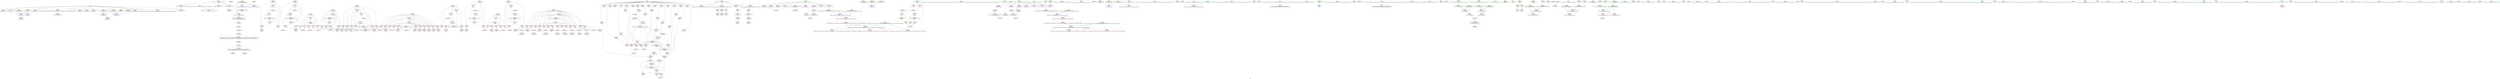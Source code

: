 digraph "SVFG" {
	label="SVFG";

	Node0x557357cfa190 [shape=record,color=grey,label="{NodeID: 0\nNullPtr}"];
	Node0x557357cfa190 -> Node0x557357f24520[style=solid];
	Node0x557357cfa190 -> Node0x557357f24620[style=solid];
	Node0x557357cfa190 -> Node0x557357f246f0[style=solid];
	Node0x557357cfa190 -> Node0x557357f247c0[style=solid];
	Node0x557357cfa190 -> Node0x557357f24890[style=solid];
	Node0x557357cfa190 -> Node0x557357f24960[style=solid];
	Node0x557357cfa190 -> Node0x557357f24a30[style=solid];
	Node0x557357cfa190 -> Node0x557357f24b00[style=solid];
	Node0x557357cfa190 -> Node0x557357f24bd0[style=solid];
	Node0x557357cfa190 -> Node0x557357f24ca0[style=solid];
	Node0x557357cfa190 -> Node0x557357f24d70[style=solid];
	Node0x557357cfa190 -> Node0x557357f36be0[style=solid];
	Node0x557357f85930 [shape=record,color=black,label="{NodeID: 692\n336 = PHI()\n}"];
	Node0x557357f43470 [shape=record,color=black,label="{NodeID: 526\n672 = PHI(673, 670, )\n}"];
	Node0x557357f43470 -> Node0x557357f2bc10[style=solid];
	Node0x557357f38060 [shape=record,color=blue,label="{NodeID: 360\n263\<--292\nk\<--\nmain\n}"];
	Node0x557357f38060 -> Node0x557357f34800[style=dashed];
	Node0x557357f38060 -> Node0x557357f348d0[style=dashed];
	Node0x557357f38060 -> Node0x557357f349a0[style=dashed];
	Node0x557357f38060 -> Node0x557357f34a70[style=dashed];
	Node0x557357f38060 -> Node0x557357f34b40[style=dashed];
	Node0x557357f38060 -> Node0x557357f34c10[style=dashed];
	Node0x557357f38060 -> Node0x557357f34ce0[style=dashed];
	Node0x557357f38060 -> Node0x557357f38200[style=dashed];
	Node0x557357f38060 -> Node0x557357f66b10[style=dashed];
	Node0x557357f33bd0 [shape=record,color=red,label="{NodeID: 277\n508\<--259\n\<--i53\nmain\n}"];
	Node0x557357f33bd0 -> Node0x557357f31140[style=solid];
	Node0x557357f27770 [shape=record,color=purple,label="{NodeID: 194\n463\<--31\narrayidx89\<--t\nmain\n}"];
	Node0x557357f27770 -> Node0x557357f35770[style=solid];
	Node0x557357f24f40 [shape=record,color=black,label="{NodeID: 111\n10\<--8\n\<--_Z6streamB5cxx11\nCan only get source location for instruction, argument, global var or function.}"];
	Node0x557357f12f20 [shape=record,color=green,label="{NodeID: 28\n23\<--24\nm\<--m_field_insensitive\nGlob }"];
	Node0x557357f12f20 -> Node0x557357f31c20[style=solid];
	Node0x557357f12f20 -> Node0x557357f31cf0[style=solid];
	Node0x557357f12f20 -> Node0x557357f31dc0[style=solid];
	Node0x557357f12f20 -> Node0x557357f31e90[style=solid];
	Node0x557357f12f20 -> Node0x557357f31f60[style=solid];
	Node0x557357f12f20 -> Node0x557357f368e0[style=solid];
	Node0x557357f6ba90 [shape=record,color=yellow,style=double,label="{NodeID: 637\n4V_1 = ENCHI(MR_4V_0)\npts\{89 \}\nFun[__cxx_global_var_init.1]}"];
	Node0x557357f6ba90 -> Node0x557357f36db0[style=dashed];
	Node0x557357f6ba90 -> Node0x557357f36f50[style=dashed];
	Node0x557357f31440 [shape=record,color=grey,label="{NodeID: 554\n402 = cmp(400, 401, )\n}"];
	Node0x557357f35290 [shape=record,color=red,label="{NodeID: 305\n575\<--267\n\<--i141\nmain\n}"];
	Node0x557357f35290 -> Node0x557357f45090[style=solid];
	Node0x557357f28ec0 [shape=record,color=purple,label="{NodeID: 222\n205\<--204\narraydestroy.element\<--arraydestroy.elementPast\n__cxx_global_array_dtor\n}"];
	Node0x557357f28ec0 -> Node0x557357f44550[style=solid];
	Node0x557357f28ec0 -> Node0x557357f49c20[style=solid];
	Node0x557357f2ab00 [shape=record,color=black,label="{NodeID: 139\n459\<--458\nidxprom86\<--\nmain\n}"];
	Node0x557357f252a0 [shape=record,color=green,label="{NodeID: 56\n198\<--199\n.addr\<--.addr_field_insensitive\n__cxx_global_array_dtor\n}"];
	Node0x557357f252a0 -> Node0x557357f371c0[style=solid];
	Node0x557357f5fd10 [shape=record,color=black,label="{NodeID: 582\nMR_40V_2 = PHI(MR_40V_3, MR_40V_1, )\npts\{262 \}\n}"];
	Node0x557357f5fd10 -> Node0x557357f37f90[style=dashed];
	Node0x557357f5fd10 -> Node0x557357f5fd10[style=dashed];
	Node0x557357f369e0 [shape=record,color=blue,label="{NodeID: 333\n740\<--53\nllvm.global_ctors_0\<--\nGlob }"];
	Node0x557357f325e0 [shape=record,color=red,label="{NodeID: 250\n583\<--247\n\<--test\nmain\n}"];
	Node0x557357f2c1c0 [shape=record,color=purple,label="{NodeID: 167\n189\<--25\n\<--_Z1aB5cxx11\n__cxx_global_var_init.3\n}"];
	Node0x557357f2c1c0 -> Node0x557357f49920[style=solid];
	Node0x557357f26b20 [shape=record,color=green,label="{NodeID: 84\n630\<--631\n_ZSteqIcEN9__gnu_cxx11__enable_ifIXsr9__is_charIT_EE7__valueEbE6__typeERKNSt7__cxx1112basic_stringIS2_St11char_traitsIS2_ESaIS2_EEESC_\<--_ZSteqIcEN9__gnu_cxx11__enable_ifIXsr9__is_charIT_EE7__valueEbE6__typeERKNSt7__cxx1112basic_stringIS2_St11char_traitsIS2_ESaIS2_EEESC__field_insensitive\n}"];
	Node0x557357f0dc30 [shape=record,color=green,label="{NodeID: 1\n7\<--1\n__dso_handle\<--dummyObj\nGlob }"];
	Node0x557357f85a30 [shape=record,color=black,label="{NodeID: 693\n346 = PHI()\n}"];
	Node0x557357f43a10 [shape=record,color=black,label="{NodeID: 527\n235 = PHI(233, 236, )\n}"];
	Node0x557357f43a10 -> Node0x557357f29060[style=solid];
	Node0x557357f38130 [shape=record,color=blue,label="{NodeID: 361\n474\<--467\narrayidx95\<--cond\nmain\n}"];
	Node0x557357f38130 -> Node0x557357f63910[style=dashed];
	Node0x557357f33ca0 [shape=record,color=red,label="{NodeID: 278\n517\<--259\n\<--i53\nmain\n}"];
	Node0x557357f33ca0 -> Node0x557357f2b4c0[style=solid];
	Node0x557357f27840 [shape=record,color=purple,label="{NodeID: 195\n471\<--31\narrayidx93\<--t\nmain\n}"];
	Node0x557357f25040 [shape=record,color=black,label="{NodeID: 112\n11\<--8\n\<--_Z6streamB5cxx11\nCan only get source location for instruction, argument, global var or function.}"];
	Node0x557357f25040 -> Node0x557357f2be80[style=solid];
	Node0x557357f25040 -> Node0x557357f292d0[style=solid];
	Node0x557357f25040 -> Node0x557357f293a0[style=solid];
	Node0x557357f13020 [shape=record,color=green,label="{NodeID: 29\n25\<--27\n_Z1aB5cxx11\<--_Z1aB5cxx11_field_insensitive\nGlob }"];
	Node0x557357f13020 -> Node0x557357f2c020[style=solid];
	Node0x557357f13020 -> Node0x557357f2c0f0[style=solid];
	Node0x557357f13020 -> Node0x557357f2c1c0[style=solid];
	Node0x557357f13020 -> Node0x557357f2c290[style=solid];
	Node0x557357f13020 -> Node0x557357f2c360[style=solid];
	Node0x557357f13020 -> Node0x557357f2c430[style=solid];
	Node0x557357f13020 -> Node0x557357f2c500[style=solid];
	Node0x557357f13020 -> Node0x557357f2c5d0[style=solid];
	Node0x557357f13020 -> Node0x557357f2c6a0[style=solid];
	Node0x557357f494e0 [shape=record,color=grey,label="{NodeID: 555\n550 = cmp(548, 549, )\n}"];
	Node0x557357f35360 [shape=record,color=red,label="{NodeID: 306\n302\<--301\nvbase.offset\<--\nmain\n}"];
	Node0x557357f28f90 [shape=record,color=purple,label="{NodeID: 223\n217\<--216\narrayctor.next\<--arrayctor.cur\n__cxx_global_var_init.4\n}"];
	Node0x557357f28f90 -> Node0x557357f42ed0[style=solid];
	Node0x557357f28f90 -> Node0x557357f49aa0[style=solid];
	Node0x557357f2abd0 [shape=record,color=black,label="{NodeID: 140\n462\<--461\nidxprom88\<--\nmain\n}"];
	Node0x557357f25330 [shape=record,color=green,label="{NodeID: 57\n211\<--212\n__cxx_global_var_init.4\<--__cxx_global_var_init.4_field_insensitive\n}"];
	Node0x557357f60210 [shape=record,color=black,label="{NodeID: 583\nMR_42V_2 = PHI(MR_42V_3, MR_42V_1, )\npts\{264 \}\n}"];
	Node0x557357f60210 -> Node0x557357f60210[style=dashed];
	Node0x557357f60210 -> Node0x557357f66b10[style=dashed];
	Node0x557357f36ae0 [shape=record,color=blue,label="{NodeID: 334\n741\<--54\nllvm.global_ctors_1\<--_GLOBAL__sub_I_RomanLipovsky_0_1.cpp\nGlob }"];
	Node0x557357f326b0 [shape=record,color=red,label="{NodeID: 251\n594\<--247\n\<--test\nmain\n}"];
	Node0x557357f326b0 -> Node0x557357f2f940[style=solid];
	Node0x557357f2c290 [shape=record,color=purple,label="{NodeID: 168\n201\<--25\n\<--_Z1aB5cxx11\n__cxx_global_array_dtor\n}"];
	Node0x557357f26c20 [shape=record,color=green,label="{NodeID: 85\n644\<--645\n__lhs.addr\<--__lhs.addr_field_insensitive\n_ZSteqIcEN9__gnu_cxx11__enable_ifIXsr9__is_charIT_EE7__valueEbE6__typeERKNSt7__cxx1112basic_stringIS2_St11char_traitsIS2_ESaIS2_EEESC_\n}"];
	Node0x557357f26c20 -> Node0x557357f35ec0[style=solid];
	Node0x557357f26c20 -> Node0x557357f35f90[style=solid];
	Node0x557357f26c20 -> Node0x557357f36060[style=solid];
	Node0x557357f26c20 -> Node0x557357f38af0[style=solid];
	Node0x557357f0dcc0 [shape=record,color=green,label="{NodeID: 2\n13\<--1\n.str\<--dummyObj\nGlob }"];
	Node0x557357f85b30 [shape=record,color=black,label="{NodeID: 694\n489 = PHI(618, )\n}"];
	Node0x557357f43fb0 [shape=record,color=black,label="{NodeID: 528\n525 = PHI(515, 523, )\n}"];
	Node0x557357f43fb0 -> Node0x557357f382d0[style=solid];
	Node0x557357f38200 [shape=record,color=blue,label="{NodeID: 362\n263\<--479\nk\<--inc97\nmain\n}"];
	Node0x557357f38200 -> Node0x557357f34800[style=dashed];
	Node0x557357f38200 -> Node0x557357f348d0[style=dashed];
	Node0x557357f38200 -> Node0x557357f349a0[style=dashed];
	Node0x557357f38200 -> Node0x557357f34a70[style=dashed];
	Node0x557357f38200 -> Node0x557357f34b40[style=dashed];
	Node0x557357f38200 -> Node0x557357f34c10[style=dashed];
	Node0x557357f38200 -> Node0x557357f34ce0[style=dashed];
	Node0x557357f38200 -> Node0x557357f38200[style=dashed];
	Node0x557357f38200 -> Node0x557357f66b10[style=dashed];
	Node0x557357f33d70 [shape=record,color=red,label="{NodeID: 279\n526\<--259\n\<--i53\nmain\n}"];
	Node0x557357f33d70 -> Node0x557357f30240[style=solid];
	Node0x557357f27910 [shape=record,color=purple,label="{NodeID: 196\n474\<--31\narrayidx95\<--t\nmain\n}"];
	Node0x557357f27910 -> Node0x557357f38130[style=solid];
	Node0x557357f25140 [shape=record,color=black,label="{NodeID: 113\n244\<--16\nmain_ret\<--\nmain\n}"];
	Node0x557357f13120 [shape=record,color=green,label="{NodeID: 30\n28\<--30\n_Z1bB5cxx11\<--_Z1bB5cxx11_field_insensitive\nGlob }"];
	Node0x557357f13120 -> Node0x557357f2c770[style=solid];
	Node0x557357f13120 -> Node0x557357f2c840[style=solid];
	Node0x557357f13120 -> Node0x557357f2c910[style=solid];
	Node0x557357f13120 -> Node0x557357f2c9e0[style=solid];
	Node0x557357f13120 -> Node0x557357f2cab0[style=solid];
	Node0x557357f13120 -> Node0x557357f2cb80[style=solid];
	Node0x557357f13120 -> Node0x557357f2cc50[style=solid];
	Node0x557357f13120 -> Node0x557357f2cd20[style=solid];
	Node0x557357f13120 -> Node0x557357f2cdf0[style=solid];
	Node0x557357f49620 [shape=record,color=grey,label="{NodeID: 556\n296 = cmp(294, 295, )\n}"];
	Node0x557357f35430 [shape=record,color=red,label="{NodeID: 307\n331\<--330\nvbase.offset14\<--\nmain\n}"];
	Node0x557357f29060 [shape=record,color=purple,label="{NodeID: 224\n236\<--235\narraydestroy.element\<--arraydestroy.elementPast\n__cxx_global_array_dtor.5\n}"];
	Node0x557357f29060 -> Node0x557357f43a10[style=solid];
	Node0x557357f29060 -> Node0x557357f4a6a0[style=solid];
	Node0x557357f2aca0 [shape=record,color=black,label="{NodeID: 141\n470\<--469\nidxprom92\<--add91\nmain\n}"];
	Node0x557357f253f0 [shape=record,color=green,label="{NodeID: 58\n224\<--225\n__cxx_global_array_dtor.5\<--__cxx_global_array_dtor.5_field_insensitive\n}"];
	Node0x557357f60710 [shape=record,color=black,label="{NodeID: 584\nMR_44V_2 = PHI(MR_44V_4, MR_44V_1, )\npts\{266 \}\n}"];
	Node0x557357f60710 -> Node0x557357f38540[style=dashed];
	Node0x557357f36be0 [shape=record,color=blue, style = dotted,label="{NodeID: 335\n742\<--3\nllvm.global_ctors_2\<--dummyVal\nGlob }"];
	Node0x557357f32780 [shape=record,color=red,label="{NodeID: 252\n314\<--249\n\<--i\nmain\n}"];
	Node0x557357f32780 -> Node0x557357f49da0[style=solid];
	Node0x557357f2c360 [shape=record,color=purple,label="{NodeID: 169\n202\<--25\n\<--_Z1aB5cxx11\n__cxx_global_array_dtor\n}"];
	Node0x557357f2c360 -> Node0x557357f44550[style=solid];
	Node0x557357f26cf0 [shape=record,color=green,label="{NodeID: 86\n646\<--647\n__rhs.addr\<--__rhs.addr_field_insensitive\n_ZSteqIcEN9__gnu_cxx11__enable_ifIXsr9__is_charIT_EE7__valueEbE6__typeERKNSt7__cxx1112basic_stringIS2_St11char_traitsIS2_ESaIS2_EEESC_\n}"];
	Node0x557357f26cf0 -> Node0x557357f36130[style=solid];
	Node0x557357f26cf0 -> Node0x557357f36200[style=solid];
	Node0x557357f26cf0 -> Node0x557357f38bc0[style=solid];
	Node0x557357f0d6d0 [shape=record,color=green,label="{NodeID: 3\n16\<--1\n\<--dummyObj\nCan only get source location for instruction, argument, global var or function.}"];
	Node0x557357f85cd0 [shape=record,color=black,label="{NodeID: 695\n580 = PHI()\n}"];
	Node0x557357a96630 [shape=record,color=yellow,style=double,label="{NodeID: 612\n12V_1 = ENCHI(MR_12V_0)\npts\{230 \}\nFun[__cxx_global_array_dtor.5]}"];
	Node0x557357a96630 -> Node0x557357f37290[style=dashed];
	Node0x557357f44550 [shape=record,color=black,label="{NodeID: 529\n204 = PHI(202, 205, )\n}"];
	Node0x557357f44550 -> Node0x557357f28ec0[style=solid];
	Node0x557357f382d0 [shape=record,color=blue,label="{NodeID: 363\n532\<--525\narrayidx133\<--cond128\nmain\n}"];
	Node0x557357f382d0 -> Node0x557357f67010[style=dashed];
	Node0x557357f33e40 [shape=record,color=red,label="{NodeID: 280\n541\<--259\n\<--i53\nmain\n}"];
	Node0x557357f33e40 -> Node0x557357f30540[style=solid];
	Node0x557357f279e0 [shape=record,color=purple,label="{NodeID: 197\n494\<--31\narrayidx108\<--t\nmain\n}"];
	Node0x557357f295f0 [shape=record,color=black,label="{NodeID: 114\n19\<--18\n\<--_Z1sB5cxx11\nCan only get source location for instruction, argument, global var or function.}"];
	Node0x557357f13220 [shape=record,color=green,label="{NodeID: 31\n31\<--33\nt\<--t_field_insensitive\nGlob }"];
	Node0x557357f13220 -> Node0x557357f2cec0[style=solid];
	Node0x557357f13220 -> Node0x557357f2cf90[style=solid];
	Node0x557357f13220 -> Node0x557357f2d060[style=solid];
	Node0x557357f13220 -> Node0x557357f2d130[style=solid];
	Node0x557357f13220 -> Node0x557357f2d200[style=solid];
	Node0x557357f13220 -> Node0x557357f2d2d0[style=solid];
	Node0x557357f13220 -> Node0x557357f2d3a0[style=solid];
	Node0x557357f13220 -> Node0x557357f2d470[style=solid];
	Node0x557357f13220 -> Node0x557357f2d540[style=solid];
	Node0x557357f13220 -> Node0x557357f275d0[style=solid];
	Node0x557357f13220 -> Node0x557357f276a0[style=solid];
	Node0x557357f13220 -> Node0x557357f27770[style=solid];
	Node0x557357f13220 -> Node0x557357f27840[style=solid];
	Node0x557357f13220 -> Node0x557357f27910[style=solid];
	Node0x557357f13220 -> Node0x557357f279e0[style=solid];
	Node0x557357f13220 -> Node0x557357f27ab0[style=solid];
	Node0x557357f13220 -> Node0x557357f27b80[style=solid];
	Node0x557357f13220 -> Node0x557357f27c50[style=solid];
	Node0x557357f13220 -> Node0x557357f27d20[style=solid];
	Node0x557357f13220 -> Node0x557357f27df0[style=solid];
	Node0x557357f13220 -> Node0x557357f27ec0[style=solid];
	Node0x557357f13220 -> Node0x557357f27f90[style=solid];
	Node0x557357f13220 -> Node0x557357f28060[style=solid];
	Node0x557357f13220 -> Node0x557357f28130[style=solid];
	Node0x557357f13220 -> Node0x557357f28200[style=solid];
	Node0x557357f13220 -> Node0x557357f282d0[style=solid];
	Node0x557357f13220 -> Node0x557357f283a0[style=solid];
	Node0x557357f13220 -> Node0x557357f28470[style=solid];
	Node0x557357f497a0 [shape=record,color=grey,label="{NodeID: 557\n386 = cmp(384, 385, )\n}"];
	Node0x557357f35500 [shape=record,color=red,label="{NodeID: 308\n438\<--437\n\<--arrayidx74\nmain\n}"];
	Node0x557357f35500 -> Node0x557357f4a220[style=solid];
	Node0x557357f29130 [shape=record,color=purple,label="{NodeID: 225\n300\<--299\nvbase.offset.ptr\<--vtable\nmain\n}"];
	Node0x557357f29130 -> Node0x557357f29d30[style=solid];
	Node0x557357f2ad70 [shape=record,color=black,label="{NodeID: 142\n473\<--472\nidxprom94\<--\nmain\n}"];
	Node0x557357f254f0 [shape=record,color=green,label="{NodeID: 59\n229\<--230\n.addr\<--.addr_field_insensitive\n__cxx_global_array_dtor.5\n}"];
	Node0x557357f254f0 -> Node0x557357f37290[style=solid];
	Node0x557357f60c10 [shape=record,color=black,label="{NodeID: 585\nMR_46V_2 = PHI(MR_46V_4, MR_46V_1, )\npts\{268 \}\n}"];
	Node0x557357f60c10 -> Node0x557357f38610[style=dashed];
	Node0x557357f36ce0 [shape=record,color=blue,label="{NodeID: 336\n86\<--116\nexn.slot\<--\n__cxx_global_var_init.1\n}"];
	Node0x557357f36ce0 -> Node0x557357f321d0[style=dashed];
	Node0x557357f32850 [shape=record,color=red,label="{NodeID: 253\n318\<--249\n\<--i\nmain\n}"];
	Node0x557357f32850 -> Node0x557357f29ed0[style=solid];
	Node0x557357f2c430 [shape=record,color=purple,label="{NodeID: 170\n207\<--25\n\<--_Z1aB5cxx11\n__cxx_global_array_dtor\n}"];
	Node0x557357f2c430 -> Node0x557357f49c20[style=solid];
	Node0x557357f26dc0 [shape=record,color=green,label="{NodeID: 87\n652\<--653\n_ZNKSt7__cxx1112basic_stringIcSt11char_traitsIcESaIcEE4sizeEv\<--_ZNKSt7__cxx1112basic_stringIcSt11char_traitsIcESaIcEE4sizeEv_field_insensitive\n}"];
	Node0x557357f0d760 [shape=record,color=green,label="{NodeID: 4\n34\<--1\n.str.6\<--dummyObj\nGlob }"];
	Node0x557357f85dd0 [shape=record,color=black,label="{NodeID: 696\n584 = PHI()\n}"];
	Node0x557357a966e0 [shape=record,color=yellow,style=double,label="{NodeID: 613\n10V_1 = ENCHI(MR_10V_0)\npts\{199 \}\nFun[__cxx_global_array_dtor]}"];
	Node0x557357a966e0 -> Node0x557357f371c0[style=dashed];
	Node0x557357f44af0 [shape=record,color=black,label="{NodeID: 530\n572 = PHI(562, 570, )\n}"];
	Node0x557357f44af0 -> Node0x557357f386e0[style=solid];
	Node0x557357f383a0 [shape=record,color=blue,label="{NodeID: 364\n261\<--537\nj57\<--inc136\nmain\n}"];
	Node0x557357f383a0 -> Node0x557357f33f10[style=dashed];
	Node0x557357f383a0 -> Node0x557357f33fe0[style=dashed];
	Node0x557357f383a0 -> Node0x557357f340b0[style=dashed];
	Node0x557357f383a0 -> Node0x557357f34180[style=dashed];
	Node0x557357f383a0 -> Node0x557357f34250[style=dashed];
	Node0x557357f383a0 -> Node0x557357f34320[style=dashed];
	Node0x557357f383a0 -> Node0x557357f343f0[style=dashed];
	Node0x557357f383a0 -> Node0x557357f344c0[style=dashed];
	Node0x557357f383a0 -> Node0x557357f34590[style=dashed];
	Node0x557357f383a0 -> Node0x557357f34660[style=dashed];
	Node0x557357f383a0 -> Node0x557357f34730[style=dashed];
	Node0x557357f383a0 -> Node0x557357f37f90[style=dashed];
	Node0x557357f383a0 -> Node0x557357f383a0[style=dashed];
	Node0x557357f383a0 -> Node0x557357f5fd10[style=dashed];
	Node0x557357f33f10 [shape=record,color=red,label="{NodeID: 281\n406\<--261\n\<--j57\nmain\n}"];
	Node0x557357f33f10 -> Node0x557357f4ae20[style=solid];
	Node0x557357f27ab0 [shape=record,color=purple,label="{NodeID: 198\n497\<--31\narrayidx110\<--t\nmain\n}"];
	Node0x557357f27ab0 -> Node0x557357f35840[style=solid];
	Node0x557357f296f0 [shape=record,color=black,label="{NodeID: 115\n65\<--66\n\<--_ZNSt8ios_base4InitD1Ev\nCan only get source location for instruction, argument, global var or function.}"];
	Node0x557357f13320 [shape=record,color=green,label="{NodeID: 32\n52\<--56\nllvm.global_ctors\<--llvm.global_ctors_field_insensitive\nGlob }"];
	Node0x557357f13320 -> Node0x557357f28af0[style=solid];
	Node0x557357f13320 -> Node0x557357f28bf0[style=solid];
	Node0x557357f13320 -> Node0x557357f28cf0[style=solid];
	Node0x557357f49920 [shape=record,color=grey,label="{NodeID: 558\n190 = cmp(186, 189, )\n}"];
	Node0x557357f355d0 [shape=record,color=red,label="{NodeID: 309\n445\<--444\n\<--arrayidx78\nmain\n}"];
	Node0x557357f355d0 -> Node0x557357f30840[style=solid];
	Node0x557357f29200 [shape=record,color=purple,label="{NodeID: 226\n329\<--328\nvbase.offset.ptr13\<--vtable12\nmain\n}"];
	Node0x557357f29200 -> Node0x557357f29fa0[style=solid];
	Node0x557357f2ae40 [shape=record,color=black,label="{NodeID: 143\n483\<--482\nidxprom99\<--\nmain\n}"];
	Node0x557357f255c0 [shape=record,color=green,label="{NodeID: 60\n242\<--243\nmain\<--main_field_insensitive\n}"];
	Node0x557357f61110 [shape=record,color=black,label="{NodeID: 586\nMR_48V_2 = PHI(MR_48V_8, MR_48V_1, )\npts\{330000 \}\n}"];
	Node0x557357f61110 -> Node0x557357f35b80[style=dashed];
	Node0x557357f61110 -> Node0x557357f35c50[style=dashed];
	Node0x557357f61110 -> Node0x557357f37d20[style=dashed];
	Node0x557357f61110 -> Node0x557357f61110[style=dashed];
	Node0x557357f61110 -> Node0x557357f67010[style=dashed];
	Node0x557357f61110 -> Node0x557357f67a10[style=dashed];
	Node0x557357f36db0 [shape=record,color=blue,label="{NodeID: 337\n88\<--118\nehselector.slot\<--\n__cxx_global_var_init.1\n}"];
	Node0x557357f36db0 -> Node0x557357f322a0[style=dashed];
	Node0x557357f32920 [shape=record,color=red,label="{NodeID: 254\n323\<--249\n\<--i\nmain\n}"];
	Node0x557357f32920 -> Node0x557357f30cc0[style=solid];
	Node0x557357f2c500 [shape=record,color=purple,label="{NodeID: 171\n320\<--25\narrayidx\<--_Z1aB5cxx11\nmain\n}"];
	Node0x557357f26ec0 [shape=record,color=green,label="{NodeID: 88\n660\<--661\n_ZNKSt7__cxx1112basic_stringIcSt11char_traitsIcESaIcEE4dataEv\<--_ZNKSt7__cxx1112basic_stringIcSt11char_traitsIcESaIcEE4dataEv_field_insensitive\n}"];
	Node0x557357f0d7f0 [shape=record,color=green,label="{NodeID: 5\n36\<--1\n.str.7\<--dummyObj\nGlob }"];
	Node0x557357f85ed0 [shape=record,color=black,label="{NodeID: 697\n588 = PHI()\n}"];
	Node0x557357f45090 [shape=record,color=grey,label="{NodeID: 531\n576 = Binary(575, 292, )\n}"];
	Node0x557357f45090 -> Node0x557357f387b0[style=solid];
	Node0x557357f38470 [shape=record,color=blue,label="{NodeID: 365\n259\<--542\ni53\<--inc139\nmain\n}"];
	Node0x557357f38470 -> Node0x557357f333b0[style=dashed];
	Node0x557357f38470 -> Node0x557357f33480[style=dashed];
	Node0x557357f38470 -> Node0x557357f33550[style=dashed];
	Node0x557357f38470 -> Node0x557357f33620[style=dashed];
	Node0x557357f38470 -> Node0x557357f336f0[style=dashed];
	Node0x557357f38470 -> Node0x557357f337c0[style=dashed];
	Node0x557357f38470 -> Node0x557357f33890[style=dashed];
	Node0x557357f38470 -> Node0x557357f33960[style=dashed];
	Node0x557357f38470 -> Node0x557357f33a30[style=dashed];
	Node0x557357f38470 -> Node0x557357f33b00[style=dashed];
	Node0x557357f38470 -> Node0x557357f33bd0[style=dashed];
	Node0x557357f38470 -> Node0x557357f33ca0[style=dashed];
	Node0x557357f38470 -> Node0x557357f33d70[style=dashed];
	Node0x557357f38470 -> Node0x557357f33e40[style=dashed];
	Node0x557357f38470 -> Node0x557357f38470[style=dashed];
	Node0x557357f38470 -> Node0x557357f5f810[style=dashed];
	Node0x557357f33fe0 [shape=record,color=red,label="{NodeID: 282\n417\<--261\n\<--j57\nmain\n}"];
	Node0x557357f33fe0 -> Node0x557357f4a9a0[style=solid];
	Node0x557357f27b80 [shape=record,color=purple,label="{NodeID: 199\n501\<--31\narrayidx112\<--t\nmain\n}"];
	Node0x557357f297f0 [shape=record,color=black,label="{NodeID: 116\n176\<--106\n\<--_ZNSt7__cxx1112basic_stringIcSt11char_traitsIcESaIcEED1Ev\nCan only get source location for instruction, argument, global var or function.}"];
	Node0x557357f13420 [shape=record,color=green,label="{NodeID: 33\n57\<--58\n__cxx_global_var_init\<--__cxx_global_var_init_field_insensitive\n}"];
	Node0x557357f49aa0 [shape=record,color=grey,label="{NodeID: 559\n221 = cmp(217, 220, )\n}"];
	Node0x557357f356a0 [shape=record,color=red,label="{NodeID: 310\n456\<--455\n\<--arrayidx85\nmain\n}"];
	Node0x557357f356a0 -> Node0x557357f42930[style=solid];
	Node0x557357f292d0 [shape=record,color=purple,label="{NodeID: 227\n303\<--11\nadd.ptr\<--\nmain\n}"];
	Node0x557357f292d0 -> Node0x557357f29e00[style=solid];
	Node0x557357f2af10 [shape=record,color=black,label="{NodeID: 144\n487\<--486\nidxprom102\<--add101\nmain\n}"];
	Node0x557357f256c0 [shape=record,color=green,label="{NodeID: 61\n245\<--246\nretval\<--retval_field_insensitive\nmain\n}"];
	Node0x557357f256c0 -> Node0x557357f37360[style=solid];
	Node0x557357f36e80 [shape=record,color=blue,label="{NodeID: 338\n86\<--122\nexn.slot\<--\n__cxx_global_var_init.1\n}"];
	Node0x557357f36e80 -> Node0x557357f321d0[style=dashed];
	Node0x557357f329f0 [shape=record,color=red,label="{NodeID: 255\n339\<--251\n\<--i17\nmain\n}"];
	Node0x557357f329f0 -> Node0x557357f4a3a0[style=solid];
	Node0x557357f2c5d0 [shape=record,color=purple,label="{NodeID: 172\n422\<--25\narrayidx66\<--_Z1aB5cxx11\nmain\n|{<s0>35}}"];
	Node0x557357f2c5d0:s0 -> Node0x557357f86f60[style=solid,color=red];
	Node0x557357f26fc0 [shape=record,color=green,label="{NodeID: 89\n667\<--668\n_ZNSt11char_traitsIcE7compareEPKcS2_m\<--_ZNSt11char_traitsIcE7compareEPKcS2_m_field_insensitive\n}"];
	Node0x557357f10ca0 [shape=record,color=green,label="{NodeID: 6\n38\<--1\nstdin\<--dummyObj\nGlob }"];
	Node0x557357f85fd0 [shape=record,color=black,label="{NodeID: 698\n590 = PHI()\n}"];
	Node0x557357f45210 [shape=record,color=grey,label="{NodeID: 532\n492 = Binary(491, 292, )\n}"];
	Node0x557357f45210 -> Node0x557357f2afe0[style=solid];
	Node0x557357f38540 [shape=record,color=blue,label="{NodeID: 366\n265\<--371\nans\<--\nmain\n}"];
	Node0x557357f38540 -> Node0x557357f34db0[style=dashed];
	Node0x557357f38540 -> Node0x557357f34e80[style=dashed];
	Node0x557357f38540 -> Node0x557357f34f50[style=dashed];
	Node0x557357f38540 -> Node0x557357f386e0[style=dashed];
	Node0x557357f38540 -> Node0x557357f60710[style=dashed];
	Node0x557357f340b0 [shape=record,color=red,label="{NodeID: 283\n442\<--261\n\<--j57\nmain\n}"];
	Node0x557357f340b0 -> Node0x557357f2a890[style=solid];
	Node0x557357f27c50 [shape=record,color=purple,label="{NodeID: 200\n504\<--31\narrayidx114\<--t\nmain\n}"];
	Node0x557357f27c50 -> Node0x557357f35910[style=solid];
	Node0x557357f298f0 [shape=record,color=black,label="{NodeID: 117\n112\<--113\n\<--_ZNSt7__cxx1118basic_stringstreamIcSt11char_traitsIcESaIcEED1Ev\nCan only get source location for instruction, argument, global var or function.}"];
	Node0x557357f13520 [shape=record,color=green,label="{NodeID: 34\n61\<--62\n_ZNSt8ios_base4InitC1Ev\<--_ZNSt8ios_base4InitC1Ev_field_insensitive\n}"];
	Node0x557357f49c20 [shape=record,color=grey,label="{NodeID: 560\n208 = cmp(205, 207, )\n}"];
	Node0x557357f35770 [shape=record,color=red,label="{NodeID: 311\n464\<--463\n\<--arrayidx89\nmain\n}"];
	Node0x557357f35770 -> Node0x557357f2ff40[style=solid];
	Node0x557357f293a0 [shape=record,color=purple,label="{NodeID: 228\n332\<--11\nadd.ptr15\<--\nmain\n}"];
	Node0x557357f293a0 -> Node0x557357f2a070[style=solid];
	Node0x557357f2afe0 [shape=record,color=black,label="{NodeID: 145\n493\<--492\nidxprom107\<--add106\nmain\n}"];
	Node0x557357f25790 [shape=record,color=green,label="{NodeID: 62\n247\<--248\ntest\<--test_field_insensitive\nmain\n}"];
	Node0x557357f25790 -> Node0x557357f32510[style=solid];
	Node0x557357f25790 -> Node0x557357f325e0[style=solid];
	Node0x557357f25790 -> Node0x557357f326b0[style=solid];
	Node0x557357f25790 -> Node0x557357f37430[style=solid];
	Node0x557357f25790 -> Node0x557357f38880[style=solid];
	Node0x557357f36f50 [shape=record,color=blue,label="{NodeID: 339\n88\<--124\nehselector.slot\<--\n__cxx_global_var_init.1\n}"];
	Node0x557357f36f50 -> Node0x557357f322a0[style=dashed];
	Node0x557357f32ac0 [shape=record,color=red,label="{NodeID: 256\n343\<--251\n\<--i17\nmain\n}"];
	Node0x557357f32ac0 -> Node0x557357f2a140[style=solid];
	Node0x557357f2c6a0 [shape=record,color=purple,label="{NodeID: 173\n484\<--25\narrayidx100\<--_Z1aB5cxx11\nmain\n|{<s0>36}}"];
	Node0x557357f2c6a0:s0 -> Node0x557357f86f60[style=solid,color=red];
	Node0x557357f270c0 [shape=record,color=green,label="{NodeID: 90\n678\<--679\n__clang_call_terminate\<--__clang_call_terminate_field_insensitive\n}"];
	Node0x557357f10d30 [shape=record,color=green,label="{NodeID: 7\n39\<--1\n.str.8\<--dummyObj\nGlob }"];
	Node0x557357f860d0 [shape=record,color=black,label="{NodeID: 699\n592 = PHI()\n}"];
	Node0x557357f45390 [shape=record,color=grey,label="{NodeID: 533\n486 = Binary(485, 292, )\n}"];
	Node0x557357f45390 -> Node0x557357f2af10[style=solid];
	Node0x557357f38610 [shape=record,color=blue,label="{NodeID: 367\n267\<--292\ni141\<--\nmain\n}"];
	Node0x557357f38610 -> Node0x557357f35020[style=dashed];
	Node0x557357f38610 -> Node0x557357f350f0[style=dashed];
	Node0x557357f38610 -> Node0x557357f351c0[style=dashed];
	Node0x557357f38610 -> Node0x557357f35290[style=dashed];
	Node0x557357f38610 -> Node0x557357f387b0[style=dashed];
	Node0x557357f38610 -> Node0x557357f60c10[style=dashed];
	Node0x557357f34180 [shape=record,color=red,label="{NodeID: 284\n461\<--261\n\<--j57\nmain\n}"];
	Node0x557357f34180 -> Node0x557357f2abd0[style=solid];
	Node0x557357f27d20 [shape=record,color=purple,label="{NodeID: 201\n511\<--31\narrayidx119\<--t\nmain\n}"];
	Node0x557357f299f0 [shape=record,color=black,label="{NodeID: 118\n145\<--156\n_ZStorSt13_Ios_OpenmodeS__ret\<--or\n_ZStorSt13_Ios_OpenmodeS_\n|{<s0>5}}"];
	Node0x557357f299f0:s0 -> Node0x557357f80fd0[style=solid,color=blue];
	Node0x557357f13620 [shape=record,color=green,label="{NodeID: 35\n67\<--68\n__cxa_atexit\<--__cxa_atexit_field_insensitive\n}"];
	Node0x557357f6c140 [shape=record,color=yellow,style=double,label="{NodeID: 644\nRETMU(12V_2)\npts\{230 \}\nFun[__cxx_global_array_dtor.5]}"];
	Node0x557357f49da0 [shape=record,color=grey,label="{NodeID: 561\n316 = cmp(314, 315, )\n}"];
	Node0x557357f35840 [shape=record,color=red,label="{NodeID: 312\n498\<--497\n\<--arrayidx110\nmain\n}"];
	Node0x557357f35840 -> Node0x557357f4afa0[style=solid];
	Node0x557357f29470 [shape=record,color=red,label="{NodeID: 229\n299\<--9\nvtable\<--\nmain\n}"];
	Node0x557357f29470 -> Node0x557357f29130[style=solid];
	Node0x557357f2b0b0 [shape=record,color=black,label="{NodeID: 146\n496\<--495\nidxprom109\<--\nmain\n}"];
	Node0x557357f25860 [shape=record,color=green,label="{NodeID: 63\n249\<--250\ni\<--i_field_insensitive\nmain\n}"];
	Node0x557357f25860 -> Node0x557357f32780[style=solid];
	Node0x557357f25860 -> Node0x557357f32850[style=solid];
	Node0x557357f25860 -> Node0x557357f32920[style=solid];
	Node0x557357f25860 -> Node0x557357f37500[style=solid];
	Node0x557357f25860 -> Node0x557357f375d0[style=solid];
	Node0x557357f37020 [shape=record,color=blue,label="{NodeID: 340\n148\<--146\n__a.addr\<--__a\n_ZStorSt13_Ios_OpenmodeS_\n}"];
	Node0x557357f37020 -> Node0x557357f32370[style=dashed];
	Node0x557357f32b90 [shape=record,color=red,label="{NodeID: 257\n348\<--251\n\<--i17\nmain\n}"];
	Node0x557357f32b90 -> Node0x557357f306c0[style=solid];
	Node0x557357f2c770 [shape=record,color=purple,label="{NodeID: 174\n214\<--28\n\<--_Z1bB5cxx11\n__cxx_global_var_init.4\n}"];
	Node0x557357f2c770 -> Node0x557357f42ed0[style=solid];
	Node0x557357f271c0 [shape=record,color=green,label="{NodeID: 91\n687\<--688\nretval\<--retval_field_insensitive\n_ZNSt11char_traitsIcE7compareEPKcS2_m\n}"];
	Node0x557357f271c0 -> Node0x557357f362d0[style=solid];
	Node0x557357f271c0 -> Node0x557357f38f00[style=solid];
	Node0x557357f271c0 -> Node0x557357f38fd0[style=solid];
	Node0x557357f10dc0 [shape=record,color=green,label="{NodeID: 8\n41\<--1\n.str.9\<--dummyObj\nGlob }"];
	Node0x557357f861a0 [shape=record,color=black,label="{NodeID: 700\n666 = PHI(683, )\n}"];
	Node0x557357f861a0 -> Node0x557357f4a520[style=solid];
	Node0x557357f2f640 [shape=record,color=grey,label="{NodeID: 534\n156 = Binary(154, 155, )\n}"];
	Node0x557357f2f640 -> Node0x557357f299f0[style=solid];
	Node0x557357f386e0 [shape=record,color=blue,label="{NodeID: 368\n265\<--572\nans\<--cond157\nmain\n}"];
	Node0x557357f386e0 -> Node0x557357f34db0[style=dashed];
	Node0x557357f386e0 -> Node0x557357f34e80[style=dashed];
	Node0x557357f386e0 -> Node0x557357f34f50[style=dashed];
	Node0x557357f386e0 -> Node0x557357f386e0[style=dashed];
	Node0x557357f386e0 -> Node0x557357f60710[style=dashed];
	Node0x557357f34250 [shape=record,color=red,label="{NodeID: 285\n482\<--261\n\<--j57\nmain\n}"];
	Node0x557357f34250 -> Node0x557357f2ae40[style=solid];
	Node0x557357f27df0 [shape=record,color=purple,label="{NodeID: 202\n514\<--31\narrayidx121\<--t\nmain\n}"];
	Node0x557357f27df0 -> Node0x557357f359e0[style=solid];
	Node0x557357f29ac0 [shape=record,color=black,label="{NodeID: 119\n273\<--270\ncall\<--\nmain\n}"];
	Node0x557357f13720 [shape=record,color=green,label="{NodeID: 36\n66\<--72\n_ZNSt8ios_base4InitD1Ev\<--_ZNSt8ios_base4InitD1Ev_field_insensitive\n}"];
	Node0x557357f13720 -> Node0x557357f296f0[style=solid];
	Node0x557357f6cc60 [shape=record,color=yellow,style=double,label="{NodeID: 645\nRETMU(10V_2)\npts\{199 \}\nFun[__cxx_global_array_dtor]}"];
	Node0x557357f49f20 [shape=record,color=grey,label="{NodeID: 562\n356 = cmp(354, 355, )\n}"];
	Node0x557357f35910 [shape=record,color=red,label="{NodeID: 313\n505\<--504\n\<--arrayidx114\nmain\n}"];
	Node0x557357f35910 -> Node0x557357f4afa0[style=solid];
	Node0x557357f29540 [shape=record,color=red,label="{NodeID: 230\n328\<--9\nvtable12\<--\nmain\n}"];
	Node0x557357f29540 -> Node0x557357f29200[style=solid];
	Node0x557357f2b180 [shape=record,color=black,label="{NodeID: 147\n500\<--499\nidxprom111\<--\nmain\n}"];
	Node0x557357f25930 [shape=record,color=green,label="{NodeID: 64\n251\<--252\ni17\<--i17_field_insensitive\nmain\n}"];
	Node0x557357f25930 -> Node0x557357f329f0[style=solid];
	Node0x557357f25930 -> Node0x557357f32ac0[style=solid];
	Node0x557357f25930 -> Node0x557357f32b90[style=solid];
	Node0x557357f25930 -> Node0x557357f376a0[style=solid];
	Node0x557357f25930 -> Node0x557357f37770[style=solid];
	Node0x557357f370f0 [shape=record,color=blue,label="{NodeID: 341\n150\<--147\n__b.addr\<--__b\n_ZStorSt13_Ios_OpenmodeS_\n}"];
	Node0x557357f370f0 -> Node0x557357f32440[style=dashed];
	Node0x557357f32c60 [shape=record,color=red,label="{NodeID: 258\n354\<--253\n\<--i27\nmain\n}"];
	Node0x557357f32c60 -> Node0x557357f49f20[style=solid];
	Node0x557357f2c840 [shape=record,color=purple,label="{NodeID: 175\n219\<--28\n\<--_Z1bB5cxx11\n__cxx_global_var_init.4\n}"];
	Node0x557357f27290 [shape=record,color=green,label="{NodeID: 92\n689\<--690\n__s1.addr\<--__s1.addr_field_insensitive\n_ZNSt11char_traitsIcE7compareEPKcS2_m\n}"];
	Node0x557357f27290 -> Node0x557357f363a0[style=solid];
	Node0x557357f27290 -> Node0x557357f38c90[style=solid];
	Node0x557357f10e50 [shape=record,color=green,label="{NodeID: 9\n43\<--1\nstdout\<--dummyObj\nGlob }"];
	Node0x557357f863a0 [shape=record,color=black,label="{NodeID: 701\n655 = PHI()\n}"];
	Node0x557357f863a0 -> Node0x557357f4a820[style=solid];
	Node0x557357f6a190 [shape=record,color=yellow,style=double,label="{NodeID: 618\n14V_1 = ENCHI(MR_14V_0)\npts\{1 \}\nFun[main]}"];
	Node0x557357f6a190 -> Node0x557357f32030[style=dashed];
	Node0x557357f6a190 -> Node0x557357f32100[style=dashed];
	Node0x557357f2f7c0 [shape=record,color=grey,label="{NodeID: 535\n395 = Binary(394, 292, )\n}"];
	Node0x557357f2f7c0 -> Node0x557357f37df0[style=solid];
	Node0x557357f387b0 [shape=record,color=blue,label="{NodeID: 369\n267\<--576\ni141\<--inc159\nmain\n}"];
	Node0x557357f387b0 -> Node0x557357f35020[style=dashed];
	Node0x557357f387b0 -> Node0x557357f350f0[style=dashed];
	Node0x557357f387b0 -> Node0x557357f351c0[style=dashed];
	Node0x557357f387b0 -> Node0x557357f35290[style=dashed];
	Node0x557357f387b0 -> Node0x557357f387b0[style=dashed];
	Node0x557357f387b0 -> Node0x557357f60c10[style=dashed];
	Node0x557357f34320 [shape=record,color=red,label="{NodeID: 286\n495\<--261\n\<--j57\nmain\n}"];
	Node0x557357f34320 -> Node0x557357f2b0b0[style=solid];
	Node0x557357f27ec0 [shape=record,color=purple,label="{NodeID: 203\n519\<--31\narrayidx124\<--t\nmain\n}"];
	Node0x557357f29b90 [shape=record,color=black,label="{NodeID: 120\n279\<--276\ncall1\<--\nmain\n}"];
	Node0x557357f13820 [shape=record,color=green,label="{NodeID: 37\n79\<--80\n__cxx_global_var_init.1\<--__cxx_global_var_init.1_field_insensitive\n}"];
	Node0x557357f4a0a0 [shape=record,color=grey,label="{NodeID: 563\n362 = cmp(360, 361, )\n}"];
	Node0x557357f359e0 [shape=record,color=red,label="{NodeID: 314\n515\<--514\n\<--arrayidx121\nmain\n}"];
	Node0x557357f359e0 -> Node0x557357f43fb0[style=solid];
	Node0x557357f31670 [shape=record,color=red,label="{NodeID: 231\n295\<--15\n\<--tests\nmain\n}"];
	Node0x557357f31670 -> Node0x557357f49620[style=solid];
	Node0x557357f2b250 [shape=record,color=black,label="{NodeID: 148\n503\<--502\nidxprom113\<--\nmain\n}"];
	Node0x557357f25a00 [shape=record,color=green,label="{NodeID: 65\n253\<--254\ni27\<--i27_field_insensitive\nmain\n}"];
	Node0x557357f25a00 -> Node0x557357f32c60[style=solid];
	Node0x557357f25a00 -> Node0x557357f32d30[style=solid];
	Node0x557357f25a00 -> Node0x557357f32e00[style=solid];
	Node0x557357f25a00 -> Node0x557357f37840[style=solid];
	Node0x557357f25a00 -> Node0x557357f37b80[style=solid];
	Node0x557357f62a10 [shape=record,color=black,label="{NodeID: 591\nMR_58V_3 = PHI(MR_58V_4, MR_58V_2, )\npts\{688 \}\n}"];
	Node0x557357f62a10 -> Node0x557357f362d0[style=dashed];
	Node0x557357f371c0 [shape=record,color=blue,label="{NodeID: 342\n198\<--197\n.addr\<--\n__cxx_global_array_dtor\n}"];
	Node0x557357f32d30 [shape=record,color=red,label="{NodeID: 259\n364\<--253\n\<--i27\nmain\n}"];
	Node0x557357f32d30 -> Node0x557357f2a210[style=solid];
	Node0x557357f2c910 [shape=record,color=purple,label="{NodeID: 176\n220\<--28\n\<--_Z1bB5cxx11\n__cxx_global_var_init.4\n}"];
	Node0x557357f2c910 -> Node0x557357f49aa0[style=solid];
	Node0x557357f27360 [shape=record,color=green,label="{NodeID: 93\n691\<--692\n__s2.addr\<--__s2.addr_field_insensitive\n_ZNSt11char_traitsIcE7compareEPKcS2_m\n}"];
	Node0x557357f27360 -> Node0x557357f36470[style=solid];
	Node0x557357f27360 -> Node0x557357f38d60[style=solid];
	Node0x557357f10ee0 [shape=record,color=green,label="{NodeID: 10\n44\<--1\n_ZSt3cin\<--dummyObj\nGlob }"];
	Node0x557357f86470 [shape=record,color=black,label="{NodeID: 702\n659 = PHI()\n|{<s0>48}}"];
	Node0x557357f86470:s0 -> Node0x557357f86b10[style=solid,color=red];
	Node0x557357f6a2a0 [shape=record,color=yellow,style=double,label="{NodeID: 619\n16V_1 = ENCHI(MR_16V_0)\npts\{12 \}\nFun[main]}"];
	Node0x557357f6a2a0 -> Node0x557357f29470[style=dashed];
	Node0x557357f6a2a0 -> Node0x557357f29540[style=dashed];
	Node0x557357f2f940 [shape=record,color=grey,label="{NodeID: 536\n595 = Binary(594, 292, )\n}"];
	Node0x557357f2f940 -> Node0x557357f38880[style=solid];
	Node0x557357f38880 [shape=record,color=blue,label="{NodeID: 370\n247\<--595\ntest\<--inc167\nmain\n}"];
	Node0x557357f38880 -> Node0x557357f076e0[style=dashed];
	Node0x557357f343f0 [shape=record,color=red,label="{NodeID: 287\n502\<--261\n\<--j57\nmain\n}"];
	Node0x557357f343f0 -> Node0x557357f2b250[style=solid];
	Node0x557357f27f90 [shape=record,color=purple,label="{NodeID: 204\n522\<--31\narrayidx126\<--t\nmain\n}"];
	Node0x557357f27f90 -> Node0x557357f35ab0[style=solid];
	Node0x557357f29c60 [shape=record,color=black,label="{NodeID: 121\n284\<--283\n\<--\nmain\n}"];
	Node0x557357f13920 [shape=record,color=green,label="{NodeID: 38\n82\<--83\nref.tmp\<--ref.tmp_field_insensitive\n__cxx_global_var_init.1\n}"];
	Node0x557357f4a220 [shape=record,color=grey,label="{NodeID: 564\n447 = cmp(438, 446, )\n}"];
	Node0x557357f35ab0 [shape=record,color=red,label="{NodeID: 315\n523\<--522\n\<--arrayidx126\nmain\n}"];
	Node0x557357f35ab0 -> Node0x557357f43fb0[style=solid];
	Node0x557357f31740 [shape=record,color=red,label="{NodeID: 232\n315\<--21\n\<--n\nmain\n}"];
	Node0x557357f31740 -> Node0x557357f49da0[style=solid];
	Node0x557357f2b320 [shape=record,color=black,label="{NodeID: 149\n510\<--509\nidxprom118\<--add117\nmain\n}"];
	Node0x557357f25ad0 [shape=record,color=green,label="{NodeID: 66\n255\<--256\nj\<--j_field_insensitive\nmain\n}"];
	Node0x557357f25ad0 -> Node0x557357f32ed0[style=solid];
	Node0x557357f25ad0 -> Node0x557357f32fa0[style=solid];
	Node0x557357f25ad0 -> Node0x557357f33070[style=solid];
	Node0x557357f25ad0 -> Node0x557357f37910[style=solid];
	Node0x557357f25ad0 -> Node0x557357f37ab0[style=solid];
	Node0x557357f37290 [shape=record,color=blue,label="{NodeID: 343\n229\<--228\n.addr\<--\n__cxx_global_array_dtor.5\n}"];
	Node0x557357f32e00 [shape=record,color=red,label="{NodeID: 260\n378\<--253\n\<--i27\nmain\n}"];
	Node0x557357f32e00 -> Node0x557357f2fdc0[style=solid];
	Node0x557357f2c9e0 [shape=record,color=purple,label="{NodeID: 177\n232\<--28\n\<--_Z1bB5cxx11\n__cxx_global_array_dtor.5\n}"];
	Node0x557357f27430 [shape=record,color=green,label="{NodeID: 94\n693\<--694\n__n.addr\<--__n.addr_field_insensitive\n_ZNSt11char_traitsIcE7compareEPKcS2_m\n}"];
	Node0x557357f27430 -> Node0x557357f36540[style=solid];
	Node0x557357f27430 -> Node0x557357f36610[style=solid];
	Node0x557357f27430 -> Node0x557357f38e30[style=solid];
	Node0x557357f10f70 [shape=record,color=green,label="{NodeID: 11\n45\<--1\n_ZSt4cout\<--dummyObj\nGlob }"];
	Node0x557357f86540 [shape=record,color=black,label="{NodeID: 703\n663 = PHI()\n|{<s0>48}}"];
	Node0x557357f86540:s0 -> Node0x557357f86ce0[style=solid,color=red];
	Node0x557357f6a380 [shape=record,color=yellow,style=double,label="{NodeID: 620\n18V_1 = ENCHI(MR_18V_0)\npts\{17 \}\nFun[main]}"];
	Node0x557357f6a380 -> Node0x557357f31670[style=dashed];
	Node0x557357f2fac0 [shape=record,color=grey,label="{NodeID: 537\n479 = Binary(478, 292, )\n}"];
	Node0x557357f2fac0 -> Node0x557357f38200[style=solid];
	Node0x557357f38950 [shape=record,color=blue,label="{NodeID: 371\n621\<--619\n__lhs.addr\<--__lhs\n_ZStneIcSt11char_traitsIcESaIcEEbRKNSt7__cxx1112basic_stringIT_T0_T1_EESA_\n}"];
	Node0x557357f38950 -> Node0x557357f35d20[style=dashed];
	Node0x557357f344c0 [shape=record,color=red,label="{NodeID: 288\n512\<--261\n\<--j57\nmain\n}"];
	Node0x557357f344c0 -> Node0x557357f2b3f0[style=solid];
	Node0x557357f28060 [shape=record,color=purple,label="{NodeID: 205\n529\<--31\narrayidx131\<--t\nmain\n}"];
	Node0x557357f29d30 [shape=record,color=black,label="{NodeID: 122\n301\<--300\n\<--vbase.offset.ptr\nmain\n}"];
	Node0x557357f29d30 -> Node0x557357f35360[style=solid];
	Node0x557357f139f0 [shape=record,color=green,label="{NodeID: 39\n84\<--85\nref.tmp1\<--ref.tmp1_field_insensitive\n__cxx_global_var_init.1\n}"];
	Node0x557357f4a3a0 [shape=record,color=grey,label="{NodeID: 565\n341 = cmp(339, 340, )\n}"];
	Node0x557357f35b80 [shape=record,color=red,label="{NodeID: 316\n559\<--558\n\<--arrayidx148\nmain\n}"];
	Node0x557357f35b80 -> Node0x557357f4b120[style=solid];
	Node0x557357f31810 [shape=record,color=red,label="{NodeID: 233\n361\<--21\n\<--n\nmain\n}"];
	Node0x557357f31810 -> Node0x557357f4a0a0[style=solid];
	Node0x557357f2b3f0 [shape=record,color=black,label="{NodeID: 150\n513\<--512\nidxprom120\<--\nmain\n}"];
	Node0x557357f25ba0 [shape=record,color=green,label="{NodeID: 67\n257\<--258\ni44\<--i44_field_insensitive\nmain\n}"];
	Node0x557357f25ba0 -> Node0x557357f33140[style=solid];
	Node0x557357f25ba0 -> Node0x557357f33210[style=solid];
	Node0x557357f25ba0 -> Node0x557357f332e0[style=solid];
	Node0x557357f25ba0 -> Node0x557357f37c50[style=solid];
	Node0x557357f25ba0 -> Node0x557357f37df0[style=solid];
	Node0x557357f80fd0 [shape=record,color=black,label="{NodeID: 676\n97 = PHI(145, )\n}"];
	Node0x557357f37360 [shape=record,color=blue,label="{NodeID: 344\n245\<--16\nretval\<--\nmain\n}"];
	Node0x557357f32ed0 [shape=record,color=red,label="{NodeID: 261\n360\<--255\n\<--j\nmain\n}"];
	Node0x557357f32ed0 -> Node0x557357f4a0a0[style=solid];
	Node0x557357f2cab0 [shape=record,color=purple,label="{NodeID: 178\n233\<--28\n\<--_Z1bB5cxx11\n__cxx_global_array_dtor.5\n}"];
	Node0x557357f2cab0 -> Node0x557357f43a10[style=solid];
	Node0x557357f27500 [shape=record,color=green,label="{NodeID: 95\n708\<--709\nmemcmp\<--memcmp_field_insensitive\n}"];
	Node0x557357f0f870 [shape=record,color=green,label="{NodeID: 12\n46\<--1\n.str.10\<--dummyObj\nGlob }"];
	Node0x557357f86610 [shape=record,color=black,label="{NodeID: 704\n665 = PHI()\n|{<s0>48}}"];
	Node0x557357f86610:s0 -> Node0x557357f86e20[style=solid,color=red];
	Node0x557357f6a460 [shape=record,color=yellow,style=double,label="{NodeID: 621\n20V_1 = ENCHI(MR_20V_0)\npts\{22 \}\nFun[main]}"];
	Node0x557357f6a460 -> Node0x557357f31740[style=dashed];
	Node0x557357f6a460 -> Node0x557357f31810[style=dashed];
	Node0x557357f6a460 -> Node0x557357f318e0[style=dashed];
	Node0x557357f6a460 -> Node0x557357f319b0[style=dashed];
	Node0x557357f6a460 -> Node0x557357f31a80[style=dashed];
	Node0x557357f6a460 -> Node0x557357f31b50[style=dashed];
	Node0x557357f2fc40 [shape=record,color=grey,label="{NodeID: 538\n374 = Binary(373, 292, )\n}"];
	Node0x557357f2fc40 -> Node0x557357f37ab0[style=solid];
	Node0x557357f38a20 [shape=record,color=blue,label="{NodeID: 372\n623\<--620\n__rhs.addr\<--__rhs\n_ZStneIcSt11char_traitsIcESaIcEEbRKNSt7__cxx1112basic_stringIT_T0_T1_EESA_\n}"];
	Node0x557357f38a20 -> Node0x557357f35df0[style=dashed];
	Node0x557357f34590 [shape=record,color=red,label="{NodeID: 289\n520\<--261\n\<--j57\nmain\n}"];
	Node0x557357f34590 -> Node0x557357f2b590[style=solid];
	Node0x557357f28130 [shape=record,color=purple,label="{NodeID: 206\n532\<--31\narrayidx133\<--t\nmain\n}"];
	Node0x557357f28130 -> Node0x557357f382d0[style=solid];
	Node0x557357f29e00 [shape=record,color=black,label="{NodeID: 123\n304\<--303\n\<--add.ptr\nmain\n}"];
	Node0x557357f13ac0 [shape=record,color=green,label="{NodeID: 40\n86\<--87\nexn.slot\<--exn.slot_field_insensitive\n__cxx_global_var_init.1\n}"];
	Node0x557357f13ac0 -> Node0x557357f321d0[style=solid];
	Node0x557357f13ac0 -> Node0x557357f36ce0[style=solid];
	Node0x557357f13ac0 -> Node0x557357f36e80[style=solid];
	Node0x557357f4a520 [shape=record,color=grey,label="{NodeID: 566\n669 = cmp(666, 16, )\n}"];
	Node0x557357f4a520 -> Node0x557357f30b40[style=solid];
	Node0x557357f35c50 [shape=record,color=red,label="{NodeID: 317\n570\<--569\n\<--arrayidx155\nmain\n}"];
	Node0x557357f35c50 -> Node0x557357f44af0[style=solid];
	Node0x557357f318e0 [shape=record,color=red,label="{NodeID: 234\n385\<--21\n\<--n\nmain\n}"];
	Node0x557357f318e0 -> Node0x557357f497a0[style=solid];
	Node0x557357f2b4c0 [shape=record,color=black,label="{NodeID: 151\n518\<--517\nidxprom123\<--\nmain\n}"];
	Node0x557357f25c70 [shape=record,color=green,label="{NodeID: 68\n259\<--260\ni53\<--i53_field_insensitive\nmain\n}"];
	Node0x557357f25c70 -> Node0x557357f333b0[style=solid];
	Node0x557357f25c70 -> Node0x557357f33480[style=solid];
	Node0x557357f25c70 -> Node0x557357f33550[style=solid];
	Node0x557357f25c70 -> Node0x557357f33620[style=solid];
	Node0x557357f25c70 -> Node0x557357f336f0[style=solid];
	Node0x557357f25c70 -> Node0x557357f337c0[style=solid];
	Node0x557357f25c70 -> Node0x557357f33890[style=solid];
	Node0x557357f25c70 -> Node0x557357f33960[style=solid];
	Node0x557357f25c70 -> Node0x557357f33a30[style=solid];
	Node0x557357f25c70 -> Node0x557357f33b00[style=solid];
	Node0x557357f25c70 -> Node0x557357f33bd0[style=solid];
	Node0x557357f25c70 -> Node0x557357f33ca0[style=solid];
	Node0x557357f25c70 -> Node0x557357f33d70[style=solid];
	Node0x557357f25c70 -> Node0x557357f33e40[style=solid];
	Node0x557357f25c70 -> Node0x557357f37ec0[style=solid];
	Node0x557357f25c70 -> Node0x557357f38470[style=solid];
	Node0x557357f80800 [shape=record,color=black,label="{NodeID: 677\n223 = PHI()\n}"];
	Node0x557357f63910 [shape=record,color=black,label="{NodeID: 594\nMR_48V_12 = PHI(MR_48V_11, MR_48V_10, MR_48V_10, )\npts\{330000 \}\n}"];
	Node0x557357f63910 -> Node0x557357f35500[style=dashed];
	Node0x557357f63910 -> Node0x557357f355d0[style=dashed];
	Node0x557357f63910 -> Node0x557357f356a0[style=dashed];
	Node0x557357f63910 -> Node0x557357f35770[style=dashed];
	Node0x557357f63910 -> Node0x557357f35840[style=dashed];
	Node0x557357f63910 -> Node0x557357f35910[style=dashed];
	Node0x557357f63910 -> Node0x557357f359e0[style=dashed];
	Node0x557357f63910 -> Node0x557357f35ab0[style=dashed];
	Node0x557357f63910 -> Node0x557357f38130[style=dashed];
	Node0x557357f63910 -> Node0x557357f382d0[style=dashed];
	Node0x557357f63910 -> Node0x557357f63910[style=dashed];
	Node0x557357f63910 -> Node0x557357f67010[style=dashed];
	Node0x557357f37430 [shape=record,color=blue,label="{NodeID: 345\n247\<--292\ntest\<--\nmain\n}"];
	Node0x557357f37430 -> Node0x557357f076e0[style=dashed];
	Node0x557357f32fa0 [shape=record,color=red,label="{NodeID: 262\n367\<--255\n\<--j\nmain\n}"];
	Node0x557357f32fa0 -> Node0x557357f2a2e0[style=solid];
	Node0x557357f2cb80 [shape=record,color=purple,label="{NodeID: 179\n238\<--28\n\<--_Z1bB5cxx11\n__cxx_global_array_dtor.5\n}"];
	Node0x557357f2cb80 -> Node0x557357f4a6a0[style=solid];
	Node0x557357f24220 [shape=record,color=green,label="{NodeID: 96\n719\<--720\n__cxa_begin_catch\<--__cxa_begin_catch_field_insensitive\n}"];
	Node0x557357f0f930 [shape=record,color=green,label="{NodeID: 13\n48\<--1\n.str.11\<--dummyObj\nGlob }"];
	Node0x557357f86710 [shape=record,color=black,label="{NodeID: 705\n707 = PHI()\n}"];
	Node0x557357f86710 -> Node0x557357f38fd0[style=solid];
	Node0x557357f6a540 [shape=record,color=yellow,style=double,label="{NodeID: 622\n22V_1 = ENCHI(MR_22V_0)\npts\{24 \}\nFun[main]}"];
	Node0x557357f6a540 -> Node0x557357f31c20[style=dashed];
	Node0x557357f6a540 -> Node0x557357f31cf0[style=dashed];
	Node0x557357f6a540 -> Node0x557357f31dc0[style=dashed];
	Node0x557357f6a540 -> Node0x557357f31e90[style=dashed];
	Node0x557357f6a540 -> Node0x557357f31f60[style=dashed];
	Node0x557357f2fdc0 [shape=record,color=grey,label="{NodeID: 539\n379 = Binary(378, 292, )\n}"];
	Node0x557357f2fdc0 -> Node0x557357f37b80[style=solid];
	Node0x557357f38af0 [shape=record,color=blue,label="{NodeID: 373\n644\<--642\n__lhs.addr\<--__lhs\n_ZSteqIcEN9__gnu_cxx11__enable_ifIXsr9__is_charIT_EE7__valueEbE6__typeERKNSt7__cxx1112basic_stringIS2_St11char_traitsIS2_ESaIS2_EEESC_\n}"];
	Node0x557357f38af0 -> Node0x557357f35ec0[style=dashed];
	Node0x557357f38af0 -> Node0x557357f35f90[style=dashed];
	Node0x557357f38af0 -> Node0x557357f36060[style=dashed];
	Node0x557357f34660 [shape=record,color=red,label="{NodeID: 290\n530\<--261\n\<--j57\nmain\n}"];
	Node0x557357f34660 -> Node0x557357f2b730[style=solid];
	Node0x557357f28200 [shape=record,color=purple,label="{NodeID: 207\n555\<--31\narrayidx146\<--t\nmain\n}"];
	Node0x557357f29ed0 [shape=record,color=black,label="{NodeID: 124\n319\<--318\nidxprom\<--\nmain\n}"];
	Node0x557357f13b90 [shape=record,color=green,label="{NodeID: 41\n88\<--89\nehselector.slot\<--ehselector.slot_field_insensitive\n__cxx_global_var_init.1\n}"];
	Node0x557357f13b90 -> Node0x557357f322a0[style=solid];
	Node0x557357f13b90 -> Node0x557357f36db0[style=solid];
	Node0x557357f13b90 -> Node0x557357f36f50[style=solid];
	Node0x557357f4a6a0 [shape=record,color=grey,label="{NodeID: 567\n239 = cmp(236, 238, )\n}"];
	Node0x557357f35d20 [shape=record,color=red,label="{NodeID: 318\n627\<--621\n\<--__lhs.addr\n_ZStneIcSt11char_traitsIcESaIcEEbRKNSt7__cxx1112basic_stringIT_T0_T1_EESA_\n|{<s0>42}}"];
	Node0x557357f35d20:s0 -> Node0x557357f87400[style=solid,color=red];
	Node0x557357f319b0 [shape=record,color=red,label="{NodeID: 235\n407\<--21\n\<--n\nmain\n}"];
	Node0x557357f319b0 -> Node0x557357f4ae20[style=solid];
	Node0x557357f2b590 [shape=record,color=black,label="{NodeID: 152\n521\<--520\nidxprom125\<--\nmain\n}"];
	Node0x557357f25d40 [shape=record,color=green,label="{NodeID: 69\n261\<--262\nj57\<--j57_field_insensitive\nmain\n}"];
	Node0x557357f25d40 -> Node0x557357f33f10[style=solid];
	Node0x557357f25d40 -> Node0x557357f33fe0[style=solid];
	Node0x557357f25d40 -> Node0x557357f340b0[style=solid];
	Node0x557357f25d40 -> Node0x557357f34180[style=solid];
	Node0x557357f25d40 -> Node0x557357f34250[style=solid];
	Node0x557357f25d40 -> Node0x557357f34320[style=solid];
	Node0x557357f25d40 -> Node0x557357f343f0[style=solid];
	Node0x557357f25d40 -> Node0x557357f344c0[style=solid];
	Node0x557357f25d40 -> Node0x557357f34590[style=solid];
	Node0x557357f25d40 -> Node0x557357f34660[style=solid];
	Node0x557357f25d40 -> Node0x557357f34730[style=solid];
	Node0x557357f25d40 -> Node0x557357f37f90[style=solid];
	Node0x557357f25d40 -> Node0x557357f383a0[style=solid];
	Node0x557357f84bb0 [shape=record,color=black,label="{NodeID: 678\n311 = PHI()\n}"];
	Node0x557357f37500 [shape=record,color=blue,label="{NodeID: 346\n249\<--292\ni\<--\nmain\n}"];
	Node0x557357f37500 -> Node0x557357f32780[style=dashed];
	Node0x557357f37500 -> Node0x557357f32850[style=dashed];
	Node0x557357f37500 -> Node0x557357f32920[style=dashed];
	Node0x557357f37500 -> Node0x557357f375d0[style=dashed];
	Node0x557357f37500 -> Node0x557357f07be0[style=dashed];
	Node0x557357f33070 [shape=record,color=red,label="{NodeID: 263\n373\<--255\n\<--j\nmain\n}"];
	Node0x557357f33070 -> Node0x557357f2fc40[style=solid];
	Node0x557357f2cc50 [shape=record,color=purple,label="{NodeID: 180\n345\<--28\narrayidx22\<--_Z1bB5cxx11\nmain\n}"];
	Node0x557357f24320 [shape=record,color=green,label="{NodeID: 97\n722\<--723\n_ZSt9terminatev\<--_ZSt9terminatev_field_insensitive\n}"];
	Node0x557357f0f9f0 [shape=record,color=green,label="{NodeID: 14\n50\<--1\n.str.12\<--dummyObj\nGlob }"];
	Node0x557357f86810 [shape=record,color=black,label="{NodeID: 706\n718 = PHI()\n}"];
	Node0x557357f2ff40 [shape=record,color=grey,label="{NodeID: 540\n465 = Binary(464, 292, )\n}"];
	Node0x557357f2ff40 -> Node0x557357f42930[style=solid];
	Node0x557357f38bc0 [shape=record,color=blue,label="{NodeID: 374\n646\<--643\n__rhs.addr\<--__rhs\n_ZSteqIcEN9__gnu_cxx11__enable_ifIXsr9__is_charIT_EE7__valueEbE6__typeERKNSt7__cxx1112basic_stringIS2_St11char_traitsIS2_ESaIS2_EEESC_\n}"];
	Node0x557357f38bc0 -> Node0x557357f36130[style=dashed];
	Node0x557357f38bc0 -> Node0x557357f36200[style=dashed];
	Node0x557357f34730 [shape=record,color=red,label="{NodeID: 291\n536\<--261\n\<--j57\nmain\n}"];
	Node0x557357f34730 -> Node0x557357f30fc0[style=solid];
	Node0x557357f282d0 [shape=record,color=purple,label="{NodeID: 208\n558\<--31\narrayidx148\<--t\nmain\n}"];
	Node0x557357f282d0 -> Node0x557357f35b80[style=solid];
	Node0x557357f29fa0 [shape=record,color=black,label="{NodeID: 125\n330\<--329\n\<--vbase.offset.ptr13\nmain\n}"];
	Node0x557357f29fa0 -> Node0x557357f35430[style=solid];
	Node0x557357f13c60 [shape=record,color=green,label="{NodeID: 42\n91\<--92\n_ZNSaIcEC1Ev\<--_ZNSaIcEC1Ev_field_insensitive\n}"];
	Node0x557357f4a820 [shape=record,color=grey,label="{NodeID: 568\n656 = cmp(651, 655, )\n}"];
	Node0x557357f35df0 [shape=record,color=red,label="{NodeID: 319\n628\<--623\n\<--__rhs.addr\n_ZStneIcSt11char_traitsIcESaIcEEbRKNSt7__cxx1112basic_stringIT_T0_T1_EESA_\n|{<s0>42}}"];
	Node0x557357f35df0:s0 -> Node0x557357f87510[style=solid,color=red];
	Node0x557357f31a80 [shape=record,color=red,label="{NodeID: 236\n413\<--21\n\<--n\nmain\n}"];
	Node0x557357f31a80 -> Node0x557357f4aca0[style=solid];
	Node0x557357f2b660 [shape=record,color=black,label="{NodeID: 153\n528\<--527\nidxprom130\<--add129\nmain\n}"];
	Node0x557357f25e10 [shape=record,color=green,label="{NodeID: 70\n263\<--264\nk\<--k_field_insensitive\nmain\n}"];
	Node0x557357f25e10 -> Node0x557357f34800[style=solid];
	Node0x557357f25e10 -> Node0x557357f348d0[style=solid];
	Node0x557357f25e10 -> Node0x557357f349a0[style=solid];
	Node0x557357f25e10 -> Node0x557357f34a70[style=solid];
	Node0x557357f25e10 -> Node0x557357f34b40[style=solid];
	Node0x557357f25e10 -> Node0x557357f34c10[style=solid];
	Node0x557357f25e10 -> Node0x557357f34ce0[style=solid];
	Node0x557357f25e10 -> Node0x557357f38060[style=solid];
	Node0x557357f25e10 -> Node0x557357f38200[style=solid];
	Node0x557357f84c80 [shape=record,color=black,label="{NodeID: 679\n321 = PHI()\n}"];
	Node0x557357f375d0 [shape=record,color=blue,label="{NodeID: 347\n249\<--324\ni\<--inc\nmain\n}"];
	Node0x557357f375d0 -> Node0x557357f32780[style=dashed];
	Node0x557357f375d0 -> Node0x557357f32850[style=dashed];
	Node0x557357f375d0 -> Node0x557357f32920[style=dashed];
	Node0x557357f375d0 -> Node0x557357f375d0[style=dashed];
	Node0x557357f375d0 -> Node0x557357f07be0[style=dashed];
	Node0x557357f33140 [shape=record,color=red,label="{NodeID: 264\n384\<--257\n\<--i44\nmain\n}"];
	Node0x557357f33140 -> Node0x557357f497a0[style=solid];
	Node0x557357f2cd20 [shape=record,color=purple,label="{NodeID: 181\n426\<--28\narrayidx68\<--_Z1bB5cxx11\nmain\n|{<s0>35}}"];
	Node0x557357f2cd20:s0 -> Node0x557357f87170[style=solid,color=red];
	Node0x557357f24420 [shape=record,color=green,label="{NodeID: 98\n54\<--732\n_GLOBAL__sub_I_RomanLipovsky_0_1.cpp\<--_GLOBAL__sub_I_RomanLipovsky_0_1.cpp_field_insensitive\n}"];
	Node0x557357f24420 -> Node0x557357f36ae0[style=solid];
	Node0x557357f0faf0 [shape=record,color=green,label="{NodeID: 15\n53\<--1\n\<--dummyObj\nCan only get source location for instruction, argument, global var or function.}"];
	Node0x557357f868e0 [shape=record,color=black,label="{NodeID: 707\n228 = PHI()\n0th arg __cxx_global_array_dtor.5 }"];
	Node0x557357f868e0 -> Node0x557357f37290[style=solid];
	Node0x557357f300c0 [shape=record,color=grey,label="{NodeID: 541\n469 = Binary(468, 292, )\n}"];
	Node0x557357f300c0 -> Node0x557357f2aca0[style=solid];
	Node0x557357f38c90 [shape=record,color=blue,label="{NodeID: 375\n689\<--684\n__s1.addr\<--__s1\n_ZNSt11char_traitsIcE7compareEPKcS2_m\n}"];
	Node0x557357f38c90 -> Node0x557357f363a0[style=dashed];
	Node0x557357f34800 [shape=record,color=red,label="{NodeID: 292\n412\<--263\n\<--k\nmain\n}"];
	Node0x557357f34800 -> Node0x557357f4aca0[style=solid];
	Node0x557357f283a0 [shape=record,color=purple,label="{NodeID: 209\n566\<--31\narrayidx153\<--t\nmain\n}"];
	Node0x557357f2a070 [shape=record,color=black,label="{NodeID: 126\n333\<--332\n\<--add.ptr15\nmain\n}"];
	Node0x557357f13d60 [shape=record,color=green,label="{NodeID: 43\n95\<--96\n_ZNSt7__cxx1112basic_stringIcSt11char_traitsIcESaIcEEC1EPKcRKS3_\<--_ZNSt7__cxx1112basic_stringIcSt11char_traitsIcESaIcEEC1EPKcRKS3__field_insensitive\n}"];
	Node0x557357f4a9a0 [shape=record,color=grey,label="{NodeID: 569\n418 = cmp(416, 417, )\n}"];
	Node0x557357f35ec0 [shape=record,color=red,label="{NodeID: 320\n650\<--644\n\<--__lhs.addr\n_ZSteqIcEN9__gnu_cxx11__enable_ifIXsr9__is_charIT_EE7__valueEbE6__typeERKNSt7__cxx1112basic_stringIS2_St11char_traitsIS2_ESaIS2_EEESC_\n}"];
	Node0x557357f31b50 [shape=record,color=red,label="{NodeID: 237\n549\<--21\n\<--n\nmain\n}"];
	Node0x557357f31b50 -> Node0x557357f494e0[style=solid];
	Node0x557357f2b730 [shape=record,color=black,label="{NodeID: 154\n531\<--530\nidxprom132\<--\nmain\n}"];
	Node0x557357f25ee0 [shape=record,color=green,label="{NodeID: 71\n265\<--266\nans\<--ans_field_insensitive\nmain\n}"];
	Node0x557357f25ee0 -> Node0x557357f34db0[style=solid];
	Node0x557357f25ee0 -> Node0x557357f34e80[style=solid];
	Node0x557357f25ee0 -> Node0x557357f34f50[style=solid];
	Node0x557357f25ee0 -> Node0x557357f38540[style=solid];
	Node0x557357f25ee0 -> Node0x557357f386e0[style=solid];
	Node0x557357f84d50 [shape=record,color=black,label="{NodeID: 680\n327 = PHI()\n}"];
	Node0x557357f376a0 [shape=record,color=blue,label="{NodeID: 348\n251\<--292\ni17\<--\nmain\n}"];
	Node0x557357f376a0 -> Node0x557357f329f0[style=dashed];
	Node0x557357f376a0 -> Node0x557357f32ac0[style=dashed];
	Node0x557357f376a0 -> Node0x557357f32b90[style=dashed];
	Node0x557357f376a0 -> Node0x557357f37770[style=dashed];
	Node0x557357f376a0 -> Node0x557357f5e010[style=dashed];
	Node0x557357f33210 [shape=record,color=red,label="{NodeID: 265\n388\<--257\n\<--i44\nmain\n}"];
	Node0x557357f33210 -> Node0x557357f2a3b0[style=solid];
	Node0x557357f2cdf0 [shape=record,color=purple,label="{NodeID: 182\n488\<--28\narrayidx103\<--_Z1bB5cxx11\nmain\n|{<s0>36}}"];
	Node0x557357f2cdf0:s0 -> Node0x557357f87170[style=solid,color=red];
	Node0x557357f24520 [shape=record,color=black,label="{NodeID: 99\n2\<--3\ndummyVal\<--dummyVal\n}"];
	Node0x557357f0fbf0 [shape=record,color=green,label="{NodeID: 16\n98\<--1\n\<--dummyObj\nCan only get source location for instruction, argument, global var or function.|{<s0>5}}"];
	Node0x557357f0fbf0:s0 -> Node0x557357f87620[style=solid,color=red];
	Node0x557357f86a10 [shape=record,color=black,label="{NodeID: 708\n197 = PHI()\n0th arg __cxx_global_array_dtor }"];
	Node0x557357f86a10 -> Node0x557357f371c0[style=solid];
	Node0x557357f30240 [shape=record,color=grey,label="{NodeID: 542\n527 = Binary(526, 292, )\n}"];
	Node0x557357f30240 -> Node0x557357f2b660[style=solid];
	Node0x557357f38d60 [shape=record,color=blue,label="{NodeID: 376\n691\<--685\n__s2.addr\<--__s2\n_ZNSt11char_traitsIcE7compareEPKcS2_m\n}"];
	Node0x557357f38d60 -> Node0x557357f36470[style=dashed];
	Node0x557357f348d0 [shape=record,color=red,label="{NodeID: 293\n416\<--263\n\<--k\nmain\n}"];
	Node0x557357f348d0 -> Node0x557357f4a9a0[style=solid];
	Node0x557357f28470 [shape=record,color=purple,label="{NodeID: 210\n569\<--31\narrayidx155\<--t\nmain\n}"];
	Node0x557357f28470 -> Node0x557357f35c50[style=solid];
	Node0x557357f2a140 [shape=record,color=black,label="{NodeID: 127\n344\<--343\nidxprom21\<--\nmain\n}"];
	Node0x557357f13e60 [shape=record,color=green,label="{NodeID: 44\n100\<--101\n_ZStorSt13_Ios_OpenmodeS_\<--_ZStorSt13_Ios_OpenmodeS__field_insensitive\n}"];
	Node0x557357f4ab20 [shape=record,color=grey,label="{NodeID: 570\n699 = cmp(698, 700, )\n}"];
	Node0x557357f35f90 [shape=record,color=red,label="{NodeID: 321\n658\<--644\n\<--__lhs.addr\n_ZSteqIcEN9__gnu_cxx11__enable_ifIXsr9__is_charIT_EE7__valueEbE6__typeERKNSt7__cxx1112basic_stringIS2_St11char_traitsIS2_ESaIS2_EEESC_\n}"];
	Node0x557357f31c20 [shape=record,color=red,label="{NodeID: 238\n340\<--23\n\<--m\nmain\n}"];
	Node0x557357f31c20 -> Node0x557357f4a3a0[style=solid];
	Node0x557357f2b800 [shape=record,color=black,label="{NodeID: 155\n554\<--553\nidxprom145\<--\nmain\n}"];
	Node0x557357f25fb0 [shape=record,color=green,label="{NodeID: 72\n267\<--268\ni141\<--i141_field_insensitive\nmain\n}"];
	Node0x557357f25fb0 -> Node0x557357f35020[style=solid];
	Node0x557357f25fb0 -> Node0x557357f350f0[style=solid];
	Node0x557357f25fb0 -> Node0x557357f351c0[style=solid];
	Node0x557357f25fb0 -> Node0x557357f35290[style=solid];
	Node0x557357f25fb0 -> Node0x557357f38610[style=solid];
	Node0x557357f25fb0 -> Node0x557357f387b0[style=solid];
	Node0x557357f84e20 [shape=record,color=black,label="{NodeID: 681\n64 = PHI()\n}"];
	Node0x557357f37770 [shape=record,color=blue,label="{NodeID: 349\n251\<--349\ni17\<--inc25\nmain\n}"];
	Node0x557357f37770 -> Node0x557357f329f0[style=dashed];
	Node0x557357f37770 -> Node0x557357f32ac0[style=dashed];
	Node0x557357f37770 -> Node0x557357f32b90[style=dashed];
	Node0x557357f37770 -> Node0x557357f37770[style=dashed];
	Node0x557357f37770 -> Node0x557357f5e010[style=dashed];
	Node0x557357f332e0 [shape=record,color=red,label="{NodeID: 266\n394\<--257\n\<--i44\nmain\n}"];
	Node0x557357f332e0 -> Node0x557357f2f7c0[style=solid];
	Node0x557357f2cec0 [shape=record,color=purple,label="{NodeID: 183\n366\<--31\narrayidx35\<--t\nmain\n}"];
	Node0x557357f24620 [shape=record,color=black,label="{NodeID: 100\n115\<--3\n\<--dummyVal\n__cxx_global_var_init.1\n}"];
	Node0x557357f0fcf0 [shape=record,color=green,label="{NodeID: 17\n99\<--1\n\<--dummyObj\nCan only get source location for instruction, argument, global var or function.|{<s0>5}}"];
	Node0x557357f0fcf0:s0 -> Node0x557357f87760[style=solid,color=red];
	Node0x557357f86b10 [shape=record,color=black,label="{NodeID: 709\n684 = PHI(659, )\n0th arg _ZNSt11char_traitsIcE7compareEPKcS2_m }"];
	Node0x557357f86b10 -> Node0x557357f38c90[style=solid];
	Node0x557357f303c0 [shape=record,color=grey,label="{NodeID: 543\n424 = Binary(423, 292, )\n}"];
	Node0x557357f303c0 -> Node0x557357f2a550[style=solid];
	Node0x557357f38e30 [shape=record,color=blue,label="{NodeID: 377\n693\<--686\n__n.addr\<--__n\n_ZNSt11char_traitsIcE7compareEPKcS2_m\n}"];
	Node0x557357f38e30 -> Node0x557357f36540[style=dashed];
	Node0x557357f38e30 -> Node0x557357f36610[style=dashed];
	Node0x557357f349a0 [shape=record,color=red,label="{NodeID: 294\n420\<--263\n\<--k\nmain\n}"];
	Node0x557357f349a0 -> Node0x557357f2a480[style=solid];
	Node0x557357f28540 [shape=record,color=purple,label="{NodeID: 211\n271\<--34\n\<--.str.6\nmain\n}"];
	Node0x557357f2a210 [shape=record,color=black,label="{NodeID: 128\n365\<--364\nidxprom34\<--\nmain\n}"];
	Node0x557357f13f60 [shape=record,color=green,label="{NodeID: 45\n103\<--104\n_ZNSt7__cxx1118basic_stringstreamIcSt11char_traitsIcESaIcEEC1ERKNS_12basic_stringIcS2_S3_EESt13_Ios_Openmode\<--_ZNSt7__cxx1118basic_stringstreamIcSt11char_traitsIcESaIcEEC1ERKNS_12basic_stringIcS2_S3_EESt13_Ios_Openmode_field_insensitive\n}"];
	Node0x557357f4aca0 [shape=record,color=grey,label="{NodeID: 571\n414 = cmp(412, 413, )\n}"];
	Node0x557357f36060 [shape=record,color=red,label="{NodeID: 322\n664\<--644\n\<--__lhs.addr\n_ZSteqIcEN9__gnu_cxx11__enable_ifIXsr9__is_charIT_EE7__valueEbE6__typeERKNSt7__cxx1112basic_stringIS2_St11char_traitsIS2_ESaIS2_EEESC_\n}"];
	Node0x557357f31cf0 [shape=record,color=red,label="{NodeID: 239\n355\<--23\n\<--m\nmain\n}"];
	Node0x557357f31cf0 -> Node0x557357f49f20[style=solid];
	Node0x557357f2b8d0 [shape=record,color=black,label="{NodeID: 156\n557\<--556\nidxprom147\<--\nmain\n}"];
	Node0x557357f26080 [shape=record,color=green,label="{NodeID: 73\n274\<--275\nfreopen\<--freopen_field_insensitive\n}"];
	Node0x557357f84ef0 [shape=record,color=black,label="{NodeID: 682\n111 = PHI()\n}"];
	Node0x557357f37840 [shape=record,color=blue,label="{NodeID: 350\n253\<--16\ni27\<--\nmain\n}"];
	Node0x557357f37840 -> Node0x557357f32c60[style=dashed];
	Node0x557357f37840 -> Node0x557357f32d30[style=dashed];
	Node0x557357f37840 -> Node0x557357f32e00[style=dashed];
	Node0x557357f37840 -> Node0x557357f37b80[style=dashed];
	Node0x557357f37840 -> Node0x557357f5e510[style=dashed];
	Node0x557357f333b0 [shape=record,color=red,label="{NodeID: 267\n400\<--259\n\<--i53\nmain\n}"];
	Node0x557357f333b0 -> Node0x557357f31440[style=solid];
	Node0x557357f2cf90 [shape=record,color=purple,label="{NodeID: 184\n369\<--31\narrayidx37\<--t\nmain\n}"];
	Node0x557357f2cf90 -> Node0x557357f379e0[style=solid];
	Node0x557357f246f0 [shape=record,color=black,label="{NodeID: 101\n116\<--3\n\<--dummyVal\n__cxx_global_var_init.1\n}"];
	Node0x557357f246f0 -> Node0x557357f36ce0[style=solid];
	Node0x557357f0fdf0 [shape=record,color=green,label="{NodeID: 18\n292\<--1\n\<--dummyObj\nCan only get source location for instruction, argument, global var or function.}"];
	Node0x557357f86ce0 [shape=record,color=black,label="{NodeID: 710\n685 = PHI(663, )\n1st arg _ZNSt11char_traitsIcE7compareEPKcS2_m }"];
	Node0x557357f86ce0 -> Node0x557357f38d60[style=solid];
	Node0x557357f30540 [shape=record,color=grey,label="{NodeID: 544\n542 = Binary(541, 292, )\n}"];
	Node0x557357f30540 -> Node0x557357f38470[style=solid];
	Node0x557357f38f00 [shape=record,color=blue,label="{NodeID: 378\n687\<--16\nretval\<--\n_ZNSt11char_traitsIcE7compareEPKcS2_m\n}"];
	Node0x557357f38f00 -> Node0x557357f62a10[style=dashed];
	Node0x557357f34a70 [shape=record,color=red,label="{NodeID: 295\n435\<--263\n\<--k\nmain\n}"];
	Node0x557357f34a70 -> Node0x557357f2a6f0[style=solid];
	Node0x557357f28610 [shape=record,color=purple,label="{NodeID: 212\n272\<--36\n\<--.str.7\nmain\n}"];
	Node0x557357f2a2e0 [shape=record,color=black,label="{NodeID: 129\n368\<--367\nidxprom36\<--\nmain\n}"];
	Node0x557357f14060 [shape=record,color=green,label="{NodeID: 46\n106\<--107\n_ZNSt7__cxx1112basic_stringIcSt11char_traitsIcESaIcEED1Ev\<--_ZNSt7__cxx1112basic_stringIcSt11char_traitsIcESaIcEED1Ev_field_insensitive\n}"];
	Node0x557357f14060 -> Node0x557357f297f0[style=solid];
	Node0x557357f4ae20 [shape=record,color=grey,label="{NodeID: 572\n408 = cmp(406, 407, )\n}"];
	Node0x557357f36130 [shape=record,color=red,label="{NodeID: 323\n654\<--646\n\<--__rhs.addr\n_ZSteqIcEN9__gnu_cxx11__enable_ifIXsr9__is_charIT_EE7__valueEbE6__typeERKNSt7__cxx1112basic_stringIS2_St11char_traitsIS2_ESaIS2_EEESC_\n}"];
	Node0x557357f31dc0 [shape=record,color=red,label="{NodeID: 240\n401\<--23\n\<--m\nmain\n}"];
	Node0x557357f31dc0 -> Node0x557357f31440[style=solid];
	Node0x557357f2b9a0 [shape=record,color=black,label="{NodeID: 157\n565\<--564\nidxprom152\<--\nmain\n}"];
	Node0x557357f26180 [shape=record,color=green,label="{NodeID: 74\n281\<--282\n_ZSt7getlineIcSt11char_traitsIcESaIcEERSt13basic_istreamIT_T0_ES7_RNSt7__cxx1112basic_stringIS4_S5_T1_EE\<--_ZSt7getlineIcSt11char_traitsIcESaIcEERSt13basic_istreamIT_T0_ES7_RNSt7__cxx1112basic_stringIS4_S5_T1_EE_field_insensitive\n}"];
	Node0x557357f84ff0 [shape=record,color=black,label="{NodeID: 683\n427 = PHI(618, )\n}"];
	Node0x557357f37910 [shape=record,color=blue,label="{NodeID: 351\n255\<--292\nj\<--\nmain\n}"];
	Node0x557357f37910 -> Node0x557357f32ed0[style=dashed];
	Node0x557357f37910 -> Node0x557357f32fa0[style=dashed];
	Node0x557357f37910 -> Node0x557357f33070[style=dashed];
	Node0x557357f37910 -> Node0x557357f37910[style=dashed];
	Node0x557357f37910 -> Node0x557357f37ab0[style=dashed];
	Node0x557357f37910 -> Node0x557357f5f220[style=dashed];
	Node0x557357f33480 [shape=record,color=red,label="{NodeID: 268\n423\<--259\n\<--i53\nmain\n}"];
	Node0x557357f33480 -> Node0x557357f303c0[style=solid];
	Node0x557357f2d060 [shape=record,color=purple,label="{NodeID: 185\n390\<--31\n\<--t\nmain\n}"];
	Node0x557357f247c0 [shape=record,color=black,label="{NodeID: 102\n118\<--3\n\<--dummyVal\n__cxx_global_var_init.1\n}"];
	Node0x557357f247c0 -> Node0x557357f36db0[style=solid];
	Node0x557357f0fef0 [shape=record,color=green,label="{NodeID: 19\n371\<--1\n\<--dummyObj\nCan only get source location for instruction, argument, global var or function.}"];
	Node0x557357f86e20 [shape=record,color=black,label="{NodeID: 711\n686 = PHI(665, )\n2nd arg _ZNSt11char_traitsIcE7compareEPKcS2_m }"];
	Node0x557357f86e20 -> Node0x557357f38e30[style=solid];
	Node0x557357f306c0 [shape=record,color=grey,label="{NodeID: 545\n349 = Binary(348, 292, )\n}"];
	Node0x557357f306c0 -> Node0x557357f37770[style=solid];
	Node0x557357f38fd0 [shape=record,color=blue,label="{NodeID: 379\n687\<--707\nretval\<--call\n_ZNSt11char_traitsIcE7compareEPKcS2_m\n}"];
	Node0x557357f38fd0 -> Node0x557357f62a10[style=dashed];
	Node0x557357f34b40 [shape=record,color=red,label="{NodeID: 296\n453\<--263\n\<--k\nmain\n}"];
	Node0x557357f34b40 -> Node0x557357f2aa30[style=solid];
	Node0x557357f286e0 [shape=record,color=purple,label="{NodeID: 213\n277\<--39\n\<--.str.8\nmain\n}"];
	Node0x557357f2a3b0 [shape=record,color=black,label="{NodeID: 130\n389\<--388\nidxprom48\<--\nmain\n}"];
	Node0x557357f14160 [shape=record,color=green,label="{NodeID: 47\n109\<--110\n_ZNSaIcED1Ev\<--_ZNSaIcED1Ev_field_insensitive\n}"];
	Node0x557357f4afa0 [shape=record,color=grey,label="{NodeID: 573\n506 = cmp(498, 505, )\n}"];
	Node0x557357f36200 [shape=record,color=red,label="{NodeID: 324\n662\<--646\n\<--__rhs.addr\n_ZSteqIcEN9__gnu_cxx11__enable_ifIXsr9__is_charIT_EE7__valueEbE6__typeERKNSt7__cxx1112basic_stringIS2_St11char_traitsIS2_ESaIS2_EEESC_\n}"];
	Node0x557357f31e90 [shape=record,color=red,label="{NodeID: 241\n553\<--23\n\<--m\nmain\n}"];
	Node0x557357f31e90 -> Node0x557357f2b800[style=solid];
	Node0x557357f2ba70 [shape=record,color=black,label="{NodeID: 158\n568\<--567\nidxprom154\<--\nmain\n}"];
	Node0x557357f26280 [shape=record,color=green,label="{NodeID: 75\n286\<--287\n_ZStlsIcSt11char_traitsIcESaIcEERSt13basic_ostreamIT_T0_ES7_RKNSt7__cxx1112basic_stringIS4_S5_T1_EE\<--_ZStlsIcSt11char_traitsIcESaIcEERSt13basic_ostreamIT_T0_ES7_RKNSt7__cxx1112basic_stringIS4_S5_T1_EE_field_insensitive\n}"];
	Node0x557357f85150 [shape=record,color=black,label="{NodeID: 684\n175 = PHI()\n}"];
	Node0x557357f379e0 [shape=record,color=blue,label="{NodeID: 352\n369\<--371\narrayidx37\<--\nmain\n}"];
	Node0x557357f379e0 -> Node0x557357f67a10[style=dashed];
	Node0x557357f33550 [shape=record,color=red,label="{NodeID: 269\n431\<--259\n\<--i53\nmain\n}"];
	Node0x557357f33550 -> Node0x557357f30e40[style=solid];
	Node0x557357f2d130 [shape=record,color=purple,label="{NodeID: 186\n391\<--31\narrayidx49\<--t\nmain\n}"];
	Node0x557357f2d130 -> Node0x557357f37d20[style=solid];
	Node0x557357f24890 [shape=record,color=black,label="{NodeID: 103\n121\<--3\n\<--dummyVal\n__cxx_global_var_init.1\n}"];
	Node0x557357f0fff0 [shape=record,color=green,label="{NodeID: 20\n633\<--1\n\<--dummyObj\nCan only get source location for instruction, argument, global var or function.}"];
	Node0x557357f86f60 [shape=record,color=black,label="{NodeID: 712\n619 = PHI(422, 484, )\n0th arg _ZStneIcSt11char_traitsIcESaIcEEbRKNSt7__cxx1112basic_stringIT_T0_T1_EESA_ }"];
	Node0x557357f86f60 -> Node0x557357f38950[style=solid];
	Node0x557357f30840 [shape=record,color=grey,label="{NodeID: 546\n446 = Binary(445, 292, )\n}"];
	Node0x557357f30840 -> Node0x557357f4a220[style=solid];
	Node0x557357f34c10 [shape=record,color=red,label="{NodeID: 297\n472\<--263\n\<--k\nmain\n}"];
	Node0x557357f34c10 -> Node0x557357f2ad70[style=solid];
	Node0x557357f287b0 [shape=record,color=purple,label="{NodeID: 214\n278\<--41\n\<--.str.9\nmain\n}"];
	Node0x557357f2a480 [shape=record,color=black,label="{NodeID: 131\n421\<--420\nidxprom65\<--\nmain\n}"];
	Node0x557357f14230 [shape=record,color=green,label="{NodeID: 48\n141\<--142\n__gxx_personality_v0\<--__gxx_personality_v0_field_insensitive\n}"];
	Node0x557357f4b120 [shape=record,color=grey,label="{NodeID: 574\n560 = cmp(552, 559, )\n}"];
	Node0x557357f362d0 [shape=record,color=red,label="{NodeID: 325\n712\<--687\n\<--retval\n_ZNSt11char_traitsIcE7compareEPKcS2_m\n}"];
	Node0x557357f362d0 -> Node0x557357f2bce0[style=solid];
	Node0x557357f31f60 [shape=record,color=red,label="{NodeID: 242\n564\<--23\n\<--m\nmain\n}"];
	Node0x557357f31f60 -> Node0x557357f2b9a0[style=solid];
	Node0x557357f2bb40 [shape=record,color=black,label="{NodeID: 159\n618\<--632\n_ZStneIcSt11char_traitsIcESaIcEEbRKNSt7__cxx1112basic_stringIT_T0_T1_EESA__ret\<--lnot\n_ZStneIcSt11char_traitsIcESaIcEEbRKNSt7__cxx1112basic_stringIT_T0_T1_EESA_\n|{<s0>35|<s1>36}}"];
	Node0x557357f2bb40:s0 -> Node0x557357f84ff0[style=solid,color=blue];
	Node0x557357f2bb40:s1 -> Node0x557357f85b30[style=solid,color=blue];
	Node0x557357f26380 [shape=record,color=green,label="{NodeID: 76\n289\<--290\n_ZNSirsERi\<--_ZNSirsERi_field_insensitive\n}"];
	Node0x557357f85220 [shape=record,color=black,label="{NodeID: 685\n192 = PHI()\n}"];
	Node0x557357f37ab0 [shape=record,color=blue,label="{NodeID: 353\n255\<--374\nj\<--inc39\nmain\n}"];
	Node0x557357f37ab0 -> Node0x557357f32ed0[style=dashed];
	Node0x557357f37ab0 -> Node0x557357f32fa0[style=dashed];
	Node0x557357f37ab0 -> Node0x557357f33070[style=dashed];
	Node0x557357f37ab0 -> Node0x557357f37910[style=dashed];
	Node0x557357f37ab0 -> Node0x557357f37ab0[style=dashed];
	Node0x557357f37ab0 -> Node0x557357f5f220[style=dashed];
	Node0x557357f33620 [shape=record,color=red,label="{NodeID: 270\n439\<--259\n\<--i53\nmain\n}"];
	Node0x557357f33620 -> Node0x557357f2a7c0[style=solid];
	Node0x557357f2d200 [shape=record,color=purple,label="{NodeID: 187\n434\<--31\narrayidx72\<--t\nmain\n}"];
	Node0x557357f24960 [shape=record,color=black,label="{NodeID: 104\n122\<--3\n\<--dummyVal\n__cxx_global_var_init.1\n}"];
	Node0x557357f24960 -> Node0x557357f36e80[style=solid];
	Node0x557357f100f0 [shape=record,color=green,label="{NodeID: 21\n673\<--1\n\<--dummyObj\nCan only get source location for instruction, argument, global var or function.}"];
	Node0x557357f87170 [shape=record,color=black,label="{NodeID: 713\n620 = PHI(426, 488, )\n1st arg _ZStneIcSt11char_traitsIcESaIcEEbRKNSt7__cxx1112basic_stringIT_T0_T1_EESA_ }"];
	Node0x557357f87170 -> Node0x557357f38a20[style=solid];
	Node0x557357f309c0 [shape=record,color=grey,label="{NodeID: 547\n450 = Binary(449, 292, )\n}"];
	Node0x557357f309c0 -> Node0x557357f2a960[style=solid];
	Node0x557357f34ce0 [shape=record,color=red,label="{NodeID: 298\n478\<--263\n\<--k\nmain\n}"];
	Node0x557357f34ce0 -> Node0x557357f2fac0[style=solid];
	Node0x557357f28880 [shape=record,color=purple,label="{NodeID: 215\n579\<--46\n\<--.str.10\nmain\n}"];
	Node0x557357f2a550 [shape=record,color=black,label="{NodeID: 132\n425\<--424\nidxprom67\<--add\nmain\n}"];
	Node0x557357f142f0 [shape=record,color=green,label="{NodeID: 49\n148\<--149\n__a.addr\<--__a.addr_field_insensitive\n_ZStorSt13_Ios_OpenmodeS_\n}"];
	Node0x557357f142f0 -> Node0x557357f32370[style=solid];
	Node0x557357f142f0 -> Node0x557357f37020[style=solid];
	Node0x557357f076e0 [shape=record,color=black,label="{NodeID: 575\nMR_26V_3 = PHI(MR_26V_4, MR_26V_2, )\npts\{248 \}\n}"];
	Node0x557357f076e0 -> Node0x557357f32510[style=dashed];
	Node0x557357f076e0 -> Node0x557357f325e0[style=dashed];
	Node0x557357f076e0 -> Node0x557357f326b0[style=dashed];
	Node0x557357f076e0 -> Node0x557357f38880[style=dashed];
	Node0x557357f363a0 [shape=record,color=red,label="{NodeID: 326\n704\<--689\n\<--__s1.addr\n_ZNSt11char_traitsIcE7compareEPKcS2_m\n}"];
	Node0x557357f32030 [shape=record,color=red,label="{NodeID: 243\n270\<--38\n\<--stdin\nmain\n}"];
	Node0x557357f32030 -> Node0x557357f29ac0[style=solid];
	Node0x557357f2bc10 [shape=record,color=black,label="{NodeID: 160\n641\<--672\n_ZSteqIcEN9__gnu_cxx11__enable_ifIXsr9__is_charIT_EE7__valueEbE6__typeERKNSt7__cxx1112basic_stringIS2_St11char_traitsIS2_ESaIS2_EEESC__ret\<--\n_ZSteqIcEN9__gnu_cxx11__enable_ifIXsr9__is_charIT_EE7__valueEbE6__typeERKNSt7__cxx1112basic_stringIS2_St11char_traitsIS2_ESaIS2_EEESC_\n|{<s0>42}}"];
	Node0x557357f2bc10:s0 -> Node0x557357f852f0[style=solid,color=blue];
	Node0x557357f26480 [shape=record,color=green,label="{NodeID: 77\n306\<--307\n_ZNSt9basic_iosIcSt11char_traitsIcEE5clearESt12_Ios_Iostate\<--_ZNSt9basic_iosIcSt11char_traitsIcEE5clearESt12_Ios_Iostate_field_insensitive\n}"];
	Node0x557357f852f0 [shape=record,color=black,label="{NodeID: 686\n629 = PHI(641, )\n}"];
	Node0x557357f852f0 -> Node0x557357f312c0[style=solid];
	Node0x557357f37b80 [shape=record,color=blue,label="{NodeID: 354\n253\<--379\ni27\<--inc42\nmain\n}"];
	Node0x557357f37b80 -> Node0x557357f32c60[style=dashed];
	Node0x557357f37b80 -> Node0x557357f32d30[style=dashed];
	Node0x557357f37b80 -> Node0x557357f32e00[style=dashed];
	Node0x557357f37b80 -> Node0x557357f37b80[style=dashed];
	Node0x557357f37b80 -> Node0x557357f5e510[style=dashed];
	Node0x557357f336f0 [shape=record,color=red,label="{NodeID: 271\n449\<--259\n\<--i53\nmain\n}"];
	Node0x557357f336f0 -> Node0x557357f309c0[style=solid];
	Node0x557357f2d2d0 [shape=record,color=purple,label="{NodeID: 188\n437\<--31\narrayidx74\<--t\nmain\n}"];
	Node0x557357f2d2d0 -> Node0x557357f35500[style=solid];
	Node0x557357f24a30 [shape=record,color=black,label="{NodeID: 105\n124\<--3\n\<--dummyVal\n__cxx_global_var_init.1\n}"];
	Node0x557357f24a30 -> Node0x557357f36f50[style=solid];
	Node0x557357f101f0 [shape=record,color=green,label="{NodeID: 22\n700\<--1\n\<--dummyObj\nCan only get source location for instruction, argument, global var or function.}"];
	Node0x557357f872f0 [shape=record,color=black,label="{NodeID: 714\n717 = PHI(676, )\n0th arg __clang_call_terminate }"];
	Node0x557357f30b40 [shape=record,color=grey,label="{NodeID: 548\n670 = Binary(669, 633, )\n}"];
	Node0x557357f30b40 -> Node0x557357f43470[style=solid];
	Node0x557357f34db0 [shape=record,color=red,label="{NodeID: 299\n552\<--265\n\<--ans\nmain\n}"];
	Node0x557357f34db0 -> Node0x557357f4b120[style=solid];
	Node0x557357f28950 [shape=record,color=purple,label="{NodeID: 216\n587\<--48\n\<--.str.11\nmain\n}"];
	Node0x557357f2a620 [shape=record,color=black,label="{NodeID: 133\n433\<--432\nidxprom71\<--add70\nmain\n}"];
	Node0x557357f143c0 [shape=record,color=green,label="{NodeID: 50\n150\<--151\n__b.addr\<--__b.addr_field_insensitive\n_ZStorSt13_Ios_OpenmodeS_\n}"];
	Node0x557357f143c0 -> Node0x557357f32440[style=solid];
	Node0x557357f143c0 -> Node0x557357f370f0[style=solid];
	Node0x557357f07be0 [shape=record,color=black,label="{NodeID: 576\nMR_28V_2 = PHI(MR_28V_4, MR_28V_1, )\npts\{250 \}\n}"];
	Node0x557357f07be0 -> Node0x557357f37500[style=dashed];
	Node0x557357f36470 [shape=record,color=red,label="{NodeID: 327\n705\<--691\n\<--__s2.addr\n_ZNSt11char_traitsIcE7compareEPKcS2_m\n}"];
	Node0x557357f32100 [shape=record,color=red,label="{NodeID: 244\n276\<--43\n\<--stdout\nmain\n}"];
	Node0x557357f32100 -> Node0x557357f29b90[style=solid];
	Node0x557357f2bce0 [shape=record,color=black,label="{NodeID: 161\n683\<--712\n_ZNSt11char_traitsIcE7compareEPKcS2_m_ret\<--\n_ZNSt11char_traitsIcE7compareEPKcS2_m\n|{<s0>48}}"];
	Node0x557357f2bce0:s0 -> Node0x557357f861a0[style=solid,color=blue];
	Node0x557357f26580 [shape=record,color=green,label="{NodeID: 78\n309\<--310\n_ZNSt7__cxx1118basic_stringstreamIcSt11char_traitsIcESaIcEE3strERKNS_12basic_stringIcS2_S3_EE\<--_ZNSt7__cxx1118basic_stringstreamIcSt11char_traitsIcESaIcEE3strERKNS_12basic_stringIcS2_S3_EE_field_insensitive\n}"];
	Node0x557357f85520 [shape=record,color=black,label="{NodeID: 687\n651 = PHI()\n}"];
	Node0x557357f85520 -> Node0x557357f4a820[style=solid];
	Node0x557357f66b10 [shape=record,color=black,label="{NodeID: 604\nMR_42V_4 = PHI(MR_42V_6, MR_42V_3, )\npts\{264 \}\n}"];
	Node0x557357f66b10 -> Node0x557357f38060[style=dashed];
	Node0x557357f66b10 -> Node0x557357f60210[style=dashed];
	Node0x557357f66b10 -> Node0x557357f66b10[style=dashed];
	Node0x557357f37c50 [shape=record,color=blue,label="{NodeID: 355\n257\<--292\ni44\<--\nmain\n}"];
	Node0x557357f37c50 -> Node0x557357f33140[style=dashed];
	Node0x557357f37c50 -> Node0x557357f33210[style=dashed];
	Node0x557357f37c50 -> Node0x557357f332e0[style=dashed];
	Node0x557357f37c50 -> Node0x557357f37df0[style=dashed];
	Node0x557357f37c50 -> Node0x557357f5f310[style=dashed];
	Node0x557357f337c0 [shape=record,color=red,label="{NodeID: 272\n458\<--259\n\<--i53\nmain\n}"];
	Node0x557357f337c0 -> Node0x557357f2ab00[style=solid];
	Node0x557357f2d3a0 [shape=record,color=purple,label="{NodeID: 189\n441\<--31\narrayidx76\<--t\nmain\n}"];
	Node0x557357f24b00 [shape=record,color=black,label="{NodeID: 106\n132\<--3\nlpad.val\<--dummyVal\n__cxx_global_var_init.1\n}"];
	Node0x557357f102f0 [shape=record,color=green,label="{NodeID: 23\n4\<--6\n_ZStL8__ioinit\<--_ZStL8__ioinit_field_insensitive\nGlob }"];
	Node0x557357f102f0 -> Node0x557357f2bdb0[style=solid];
	Node0x557357f87400 [shape=record,color=black,label="{NodeID: 715\n642 = PHI(627, )\n0th arg _ZSteqIcEN9__gnu_cxx11__enable_ifIXsr9__is_charIT_EE7__valueEbE6__typeERKNSt7__cxx1112basic_stringIS2_St11char_traitsIS2_ESaIS2_EEESC_ }"];
	Node0x557357f87400 -> Node0x557357f38af0[style=solid];
	Node0x557357f30cc0 [shape=record,color=grey,label="{NodeID: 549\n324 = Binary(323, 292, )\n}"];
	Node0x557357f30cc0 -> Node0x557357f375d0[style=solid];
	Node0x557357f34e80 [shape=record,color=red,label="{NodeID: 300\n562\<--265\n\<--ans\nmain\n}"];
	Node0x557357f34e80 -> Node0x557357f44af0[style=solid];
	Node0x557357f28a20 [shape=record,color=purple,label="{NodeID: 217\n591\<--50\n\<--.str.12\nmain\n}"];
	Node0x557357f2a6f0 [shape=record,color=black,label="{NodeID: 134\n436\<--435\nidxprom73\<--\nmain\n}"];
	Node0x557357f14490 [shape=record,color=green,label="{NodeID: 51\n113\<--166\n_ZNSt7__cxx1118basic_stringstreamIcSt11char_traitsIcESaIcEED1Ev\<--_ZNSt7__cxx1118basic_stringstreamIcSt11char_traitsIcESaIcEED1Ev_field_insensitive\n}"];
	Node0x557357f14490 -> Node0x557357f298f0[style=solid];
	Node0x557357f5e010 [shape=record,color=black,label="{NodeID: 577\nMR_30V_2 = PHI(MR_30V_4, MR_30V_1, )\npts\{252 \}\n}"];
	Node0x557357f5e010 -> Node0x557357f376a0[style=dashed];
	Node0x557357f36540 [shape=record,color=red,label="{NodeID: 328\n698\<--693\n\<--__n.addr\n_ZNSt11char_traitsIcE7compareEPKcS2_m\n}"];
	Node0x557357f36540 -> Node0x557357f4ab20[style=solid];
	Node0x557357f321d0 [shape=record,color=red,label="{NodeID: 245\n130\<--86\nexn\<--exn.slot\n__cxx_global_var_init.1\n}"];
	Node0x557357f2bdb0 [shape=record,color=purple,label="{NodeID: 162\n63\<--4\n\<--_ZStL8__ioinit\n__cxx_global_var_init\n}"];
	Node0x557357f26680 [shape=record,color=green,label="{NodeID: 79\n428\<--429\n_ZStneIcSt11char_traitsIcESaIcEEbRKNSt7__cxx1112basic_stringIT_T0_T1_EESA_\<--_ZStneIcSt11char_traitsIcESaIcEEbRKNSt7__cxx1112basic_stringIT_T0_T1_EESA__field_insensitive\n}"];
	Node0x557357f855f0 [shape=record,color=black,label="{NodeID: 688\n280 = PHI()\n}"];
	Node0x557357f67010 [shape=record,color=black,label="{NodeID: 605\nMR_48V_9 = PHI(MR_48V_14, MR_48V_8, )\npts\{330000 \}\n}"];
	Node0x557357f67010 -> Node0x557357f35500[style=dashed];
	Node0x557357f67010 -> Node0x557357f355d0[style=dashed];
	Node0x557357f67010 -> Node0x557357f356a0[style=dashed];
	Node0x557357f67010 -> Node0x557357f35770[style=dashed];
	Node0x557357f67010 -> Node0x557357f35840[style=dashed];
	Node0x557357f67010 -> Node0x557357f35910[style=dashed];
	Node0x557357f67010 -> Node0x557357f359e0[style=dashed];
	Node0x557357f67010 -> Node0x557357f35ab0[style=dashed];
	Node0x557357f67010 -> Node0x557357f35b80[style=dashed];
	Node0x557357f67010 -> Node0x557357f35c50[style=dashed];
	Node0x557357f67010 -> Node0x557357f38130[style=dashed];
	Node0x557357f67010 -> Node0x557357f382d0[style=dashed];
	Node0x557357f67010 -> Node0x557357f61110[style=dashed];
	Node0x557357f67010 -> Node0x557357f63910[style=dashed];
	Node0x557357f67010 -> Node0x557357f67010[style=dashed];
	Node0x557357f37d20 [shape=record,color=blue,label="{NodeID: 356\n391\<--16\narrayidx49\<--\nmain\n}"];
	Node0x557357f37d20 -> Node0x557357f35b80[style=dashed];
	Node0x557357f37d20 -> Node0x557357f35c50[style=dashed];
	Node0x557357f37d20 -> Node0x557357f37d20[style=dashed];
	Node0x557357f37d20 -> Node0x557357f61110[style=dashed];
	Node0x557357f37d20 -> Node0x557357f67010[style=dashed];
	Node0x557357f33890 [shape=record,color=red,label="{NodeID: 273\n468\<--259\n\<--i53\nmain\n}"];
	Node0x557357f33890 -> Node0x557357f300c0[style=solid];
	Node0x557357f2d470 [shape=record,color=purple,label="{NodeID: 190\n444\<--31\narrayidx78\<--t\nmain\n}"];
	Node0x557357f2d470 -> Node0x557357f355d0[style=solid];
	Node0x557357f24bd0 [shape=record,color=black,label="{NodeID: 107\n133\<--3\nlpad.val5\<--dummyVal\n__cxx_global_var_init.1\n}"];
	Node0x557357f103f0 [shape=record,color=green,label="{NodeID: 24\n8\<--12\n_Z6streamB5cxx11\<--_Z6streamB5cxx11_field_insensitive\nGlob }"];
	Node0x557357f103f0 -> Node0x557357f24e40[style=solid];
	Node0x557357f103f0 -> Node0x557357f24f40[style=solid];
	Node0x557357f103f0 -> Node0x557357f25040[style=solid];
	Node0x557357f87510 [shape=record,color=black,label="{NodeID: 716\n643 = PHI(628, )\n1st arg _ZSteqIcEN9__gnu_cxx11__enable_ifIXsr9__is_charIT_EE7__valueEbE6__typeERKNSt7__cxx1112basic_stringIS2_St11char_traitsIS2_ESaIS2_EEESC_ }"];
	Node0x557357f87510 -> Node0x557357f38bc0[style=solid];
	Node0x557357f30e40 [shape=record,color=grey,label="{NodeID: 550\n432 = Binary(431, 292, )\n}"];
	Node0x557357f30e40 -> Node0x557357f2a620[style=solid];
	Node0x557357f34f50 [shape=record,color=red,label="{NodeID: 301\n589\<--265\n\<--ans\nmain\n}"];
	Node0x557357f28af0 [shape=record,color=purple,label="{NodeID: 218\n740\<--52\nllvm.global_ctors_0\<--llvm.global_ctors\nGlob }"];
	Node0x557357f28af0 -> Node0x557357f369e0[style=solid];
	Node0x557357f2a7c0 [shape=record,color=black,label="{NodeID: 135\n440\<--439\nidxprom75\<--\nmain\n}"];
	Node0x557357f14590 [shape=record,color=green,label="{NodeID: 52\n169\<--170\n__cxx_global_var_init.2\<--__cxx_global_var_init.2_field_insensitive\n}"];
	Node0x557357f5e510 [shape=record,color=black,label="{NodeID: 578\nMR_32V_2 = PHI(MR_32V_4, MR_32V_1, )\npts\{254 \}\n}"];
	Node0x557357f5e510 -> Node0x557357f37840[style=dashed];
	Node0x557357f36610 [shape=record,color=red,label="{NodeID: 329\n706\<--693\n\<--__n.addr\n_ZNSt11char_traitsIcE7compareEPKcS2_m\n}"];
	Node0x557357f322a0 [shape=record,color=red,label="{NodeID: 246\n131\<--88\nsel\<--ehselector.slot\n__cxx_global_var_init.1\n}"];
	Node0x557357f2be80 [shape=record,color=purple,label="{NodeID: 163\n283\<--11\n\<--\nmain\n}"];
	Node0x557357f2be80 -> Node0x557357f29c60[style=solid];
	Node0x557357f26780 [shape=record,color=green,label="{NodeID: 80\n581\<--582\n_ZStlsISt11char_traitsIcEERSt13basic_ostreamIcT_ES5_PKc\<--_ZStlsISt11char_traitsIcEERSt13basic_ostreamIcT_ES5_PKc_field_insensitive\n}"];
	Node0x557357f856c0 [shape=record,color=black,label="{NodeID: 689\n285 = PHI()\n}"];
	Node0x557357f42390 [shape=record,color=black,label="{NodeID: 523\n185 = PHI(183, 186, )\n}"];
	Node0x557357f42390 -> Node0x557357f28df0[style=solid];
	Node0x557357f37df0 [shape=record,color=blue,label="{NodeID: 357\n257\<--395\ni44\<--inc51\nmain\n}"];
	Node0x557357f37df0 -> Node0x557357f33140[style=dashed];
	Node0x557357f37df0 -> Node0x557357f33210[style=dashed];
	Node0x557357f37df0 -> Node0x557357f332e0[style=dashed];
	Node0x557357f37df0 -> Node0x557357f37df0[style=dashed];
	Node0x557357f37df0 -> Node0x557357f5f310[style=dashed];
	Node0x557357f33960 [shape=record,color=red,label="{NodeID: 274\n485\<--259\n\<--i53\nmain\n}"];
	Node0x557357f33960 -> Node0x557357f45390[style=solid];
	Node0x557357f2d540 [shape=record,color=purple,label="{NodeID: 191\n452\<--31\narrayidx83\<--t\nmain\n}"];
	Node0x557357f24ca0 [shape=record,color=black,label="{NodeID: 108\n675\<--3\n\<--dummyVal\n_ZSteqIcEN9__gnu_cxx11__enable_ifIXsr9__is_charIT_EE7__valueEbE6__typeERKNSt7__cxx1112basic_stringIS2_St11char_traitsIS2_ESaIS2_EEESC_\n}"];
	Node0x557357f12c20 [shape=record,color=green,label="{NodeID: 25\n15\<--17\ntests\<--tests_field_insensitive\nGlob }"];
	Node0x557357f12c20 -> Node0x557357f31670[style=solid];
	Node0x557357f12c20 -> Node0x557357f366e0[style=solid];
	Node0x557357f87620 [shape=record,color=black,label="{NodeID: 717\n146 = PHI(98, )\n0th arg _ZStorSt13_Ios_OpenmodeS_ }"];
	Node0x557357f87620 -> Node0x557357f37020[style=solid];
	Node0x557357f30fc0 [shape=record,color=grey,label="{NodeID: 551\n537 = Binary(536, 292, )\n}"];
	Node0x557357f30fc0 -> Node0x557357f383a0[style=solid];
	Node0x557357f35020 [shape=record,color=red,label="{NodeID: 302\n548\<--267\n\<--i141\nmain\n}"];
	Node0x557357f35020 -> Node0x557357f494e0[style=solid];
	Node0x557357f28bf0 [shape=record,color=purple,label="{NodeID: 219\n741\<--52\nllvm.global_ctors_1\<--llvm.global_ctors\nGlob }"];
	Node0x557357f28bf0 -> Node0x557357f36ae0[style=solid];
	Node0x557357f2a890 [shape=record,color=black,label="{NodeID: 136\n443\<--442\nidxprom77\<--\nmain\n}"];
	Node0x557357f14690 [shape=record,color=green,label="{NodeID: 53\n173\<--174\n_ZNSt7__cxx1112basic_stringIcSt11char_traitsIcESaIcEEC1Ev\<--_ZNSt7__cxx1112basic_stringIcSt11char_traitsIcESaIcEEC1Ev_field_insensitive\n}"];
	Node0x557357f5f220 [shape=record,color=black,label="{NodeID: 579\nMR_34V_2 = PHI(MR_34V_3, MR_34V_1, )\npts\{256 \}\n}"];
	Node0x557357f5f220 -> Node0x557357f37910[style=dashed];
	Node0x557357f5f220 -> Node0x557357f5f220[style=dashed];
	Node0x557357f366e0 [shape=record,color=blue,label="{NodeID: 330\n15\<--16\ntests\<--\nGlob }"];
	Node0x557357f366e0 -> Node0x557357f6a380[style=dashed];
	Node0x557357f32370 [shape=record,color=red,label="{NodeID: 247\n154\<--148\n\<--__a.addr\n_ZStorSt13_Ios_OpenmodeS_\n}"];
	Node0x557357f32370 -> Node0x557357f2f640[style=solid];
	Node0x557357f2bf50 [shape=record,color=purple,label="{NodeID: 164\n93\<--13\n\<--.str\n__cxx_global_var_init.1\n}"];
	Node0x557357f26880 [shape=record,color=green,label="{NodeID: 81\n585\<--586\n_ZNSolsEi\<--_ZNSolsEi_field_insensitive\n}"];
	Node0x557357f85790 [shape=record,color=black,label="{NodeID: 690\n288 = PHI()\n}"];
	Node0x557357f67a10 [shape=record,color=black,label="{NodeID: 607\nMR_48V_4 = PHI(MR_48V_5, MR_48V_3, )\npts\{330000 \}\n}"];
	Node0x557357f67a10 -> Node0x557357f35b80[style=dashed];
	Node0x557357f67a10 -> Node0x557357f35c50[style=dashed];
	Node0x557357f67a10 -> Node0x557357f379e0[style=dashed];
	Node0x557357f67a10 -> Node0x557357f37d20[style=dashed];
	Node0x557357f67a10 -> Node0x557357f61110[style=dashed];
	Node0x557357f67a10 -> Node0x557357f67010[style=dashed];
	Node0x557357f67a10 -> Node0x557357f67a10[style=dashed];
	Node0x557357f42930 [shape=record,color=black,label="{NodeID: 524\n467 = PHI(456, 465, )\n}"];
	Node0x557357f42930 -> Node0x557357f38130[style=solid];
	Node0x557357f37ec0 [shape=record,color=blue,label="{NodeID: 358\n259\<--16\ni53\<--\nmain\n}"];
	Node0x557357f37ec0 -> Node0x557357f333b0[style=dashed];
	Node0x557357f37ec0 -> Node0x557357f33480[style=dashed];
	Node0x557357f37ec0 -> Node0x557357f33550[style=dashed];
	Node0x557357f37ec0 -> Node0x557357f33620[style=dashed];
	Node0x557357f37ec0 -> Node0x557357f336f0[style=dashed];
	Node0x557357f37ec0 -> Node0x557357f337c0[style=dashed];
	Node0x557357f37ec0 -> Node0x557357f33890[style=dashed];
	Node0x557357f37ec0 -> Node0x557357f33960[style=dashed];
	Node0x557357f37ec0 -> Node0x557357f33a30[style=dashed];
	Node0x557357f37ec0 -> Node0x557357f33b00[style=dashed];
	Node0x557357f37ec0 -> Node0x557357f33bd0[style=dashed];
	Node0x557357f37ec0 -> Node0x557357f33ca0[style=dashed];
	Node0x557357f37ec0 -> Node0x557357f33d70[style=dashed];
	Node0x557357f37ec0 -> Node0x557357f33e40[style=dashed];
	Node0x557357f37ec0 -> Node0x557357f38470[style=dashed];
	Node0x557357f37ec0 -> Node0x557357f5f810[style=dashed];
	Node0x557357f33a30 [shape=record,color=red,label="{NodeID: 275\n491\<--259\n\<--i53\nmain\n}"];
	Node0x557357f33a30 -> Node0x557357f45210[style=solid];
	Node0x557357f275d0 [shape=record,color=purple,label="{NodeID: 192\n455\<--31\narrayidx85\<--t\nmain\n}"];
	Node0x557357f275d0 -> Node0x557357f356a0[style=solid];
	Node0x557357f24d70 [shape=record,color=black,label="{NodeID: 109\n676\<--3\n\<--dummyVal\n_ZSteqIcEN9__gnu_cxx11__enable_ifIXsr9__is_charIT_EE7__valueEbE6__typeERKNSt7__cxx1112basic_stringIS2_St11char_traitsIS2_ESaIS2_EEESC_\n|{<s0>49}}"];
	Node0x557357f24d70:s0 -> Node0x557357f872f0[style=solid,color=red];
	Node0x557357f12d20 [shape=record,color=green,label="{NodeID: 26\n18\<--20\n_Z1sB5cxx11\<--_Z1sB5cxx11_field_insensitive\nGlob }"];
	Node0x557357f12d20 -> Node0x557357f295f0[style=solid];
	Node0x557357f87760 [shape=record,color=black,label="{NodeID: 718\n147 = PHI(99, )\n1st arg _ZStorSt13_Ios_OpenmodeS_ }"];
	Node0x557357f87760 -> Node0x557357f370f0[style=solid];
	Node0x557357f31140 [shape=record,color=grey,label="{NodeID: 552\n509 = Binary(508, 292, )\n}"];
	Node0x557357f31140 -> Node0x557357f2b320[style=solid];
	Node0x557357f350f0 [shape=record,color=red,label="{NodeID: 303\n556\<--267\n\<--i141\nmain\n}"];
	Node0x557357f350f0 -> Node0x557357f2b8d0[style=solid];
	Node0x557357f28cf0 [shape=record,color=purple,label="{NodeID: 220\n742\<--52\nllvm.global_ctors_2\<--llvm.global_ctors\nGlob }"];
	Node0x557357f28cf0 -> Node0x557357f36be0[style=solid];
	Node0x557357f2a960 [shape=record,color=black,label="{NodeID: 137\n451\<--450\nidxprom82\<--add81\nmain\n}"];
	Node0x557357f14790 [shape=record,color=green,label="{NodeID: 54\n180\<--181\n__cxx_global_var_init.3\<--__cxx_global_var_init.3_field_insensitive\n}"];
	Node0x557357f5f310 [shape=record,color=black,label="{NodeID: 580\nMR_36V_2 = PHI(MR_36V_4, MR_36V_1, )\npts\{258 \}\n}"];
	Node0x557357f5f310 -> Node0x557357f37c50[style=dashed];
	Node0x557357f367e0 [shape=record,color=blue,label="{NodeID: 331\n21\<--16\nn\<--\nGlob }"];
	Node0x557357f367e0 -> Node0x557357f6a460[style=dashed];
	Node0x557357f32440 [shape=record,color=red,label="{NodeID: 248\n155\<--150\n\<--__b.addr\n_ZStorSt13_Ios_OpenmodeS_\n}"];
	Node0x557357f32440 -> Node0x557357f2f640[style=solid];
	Node0x557357f2c020 [shape=record,color=purple,label="{NodeID: 165\n183\<--25\n\<--_Z1aB5cxx11\n__cxx_global_var_init.3\n}"];
	Node0x557357f2c020 -> Node0x557357f42390[style=solid];
	Node0x557357f26980 [shape=record,color=green,label="{NodeID: 82\n621\<--622\n__lhs.addr\<--__lhs.addr_field_insensitive\n_ZStneIcSt11char_traitsIcESaIcEEbRKNSt7__cxx1112basic_stringIT_T0_T1_EESA_\n}"];
	Node0x557357f26980 -> Node0x557357f35d20[style=solid];
	Node0x557357f26980 -> Node0x557357f38950[style=solid];
	Node0x557357f85860 [shape=record,color=black,label="{NodeID: 691\n298 = PHI()\n}"];
	Node0x557357f42ed0 [shape=record,color=black,label="{NodeID: 525\n216 = PHI(214, 217, )\n}"];
	Node0x557357f42ed0 -> Node0x557357f28f90[style=solid];
	Node0x557357f37f90 [shape=record,color=blue,label="{NodeID: 359\n261\<--292\nj57\<--\nmain\n}"];
	Node0x557357f37f90 -> Node0x557357f33f10[style=dashed];
	Node0x557357f37f90 -> Node0x557357f33fe0[style=dashed];
	Node0x557357f37f90 -> Node0x557357f340b0[style=dashed];
	Node0x557357f37f90 -> Node0x557357f34180[style=dashed];
	Node0x557357f37f90 -> Node0x557357f34250[style=dashed];
	Node0x557357f37f90 -> Node0x557357f34320[style=dashed];
	Node0x557357f37f90 -> Node0x557357f343f0[style=dashed];
	Node0x557357f37f90 -> Node0x557357f344c0[style=dashed];
	Node0x557357f37f90 -> Node0x557357f34590[style=dashed];
	Node0x557357f37f90 -> Node0x557357f34660[style=dashed];
	Node0x557357f37f90 -> Node0x557357f34730[style=dashed];
	Node0x557357f37f90 -> Node0x557357f37f90[style=dashed];
	Node0x557357f37f90 -> Node0x557357f383a0[style=dashed];
	Node0x557357f37f90 -> Node0x557357f5fd10[style=dashed];
	Node0x557357f33b00 [shape=record,color=red,label="{NodeID: 276\n499\<--259\n\<--i53\nmain\n}"];
	Node0x557357f33b00 -> Node0x557357f2b180[style=solid];
	Node0x557357f276a0 [shape=record,color=purple,label="{NodeID: 193\n460\<--31\narrayidx87\<--t\nmain\n}"];
	Node0x557357f24e40 [shape=record,color=black,label="{NodeID: 110\n9\<--8\n\<--_Z6streamB5cxx11\nCan only get source location for instruction, argument, global var or function.}"];
	Node0x557357f24e40 -> Node0x557357f29470[style=solid];
	Node0x557357f24e40 -> Node0x557357f29540[style=solid];
	Node0x557357f12e20 [shape=record,color=green,label="{NodeID: 27\n21\<--22\nn\<--n_field_insensitive\nGlob }"];
	Node0x557357f12e20 -> Node0x557357f31740[style=solid];
	Node0x557357f12e20 -> Node0x557357f31810[style=solid];
	Node0x557357f12e20 -> Node0x557357f318e0[style=solid];
	Node0x557357f12e20 -> Node0x557357f319b0[style=solid];
	Node0x557357f12e20 -> Node0x557357f31a80[style=solid];
	Node0x557357f12e20 -> Node0x557357f31b50[style=solid];
	Node0x557357f12e20 -> Node0x557357f367e0[style=solid];
	Node0x557357f6b9b0 [shape=record,color=yellow,style=double,label="{NodeID: 636\n2V_1 = ENCHI(MR_2V_0)\npts\{87 \}\nFun[__cxx_global_var_init.1]}"];
	Node0x557357f6b9b0 -> Node0x557357f36ce0[style=dashed];
	Node0x557357f6b9b0 -> Node0x557357f36e80[style=dashed];
	Node0x557357f312c0 [shape=record,color=grey,label="{NodeID: 553\n632 = Binary(629, 633, )\n}"];
	Node0x557357f312c0 -> Node0x557357f2bb40[style=solid];
	Node0x557357f351c0 [shape=record,color=red,label="{NodeID: 304\n567\<--267\n\<--i141\nmain\n}"];
	Node0x557357f351c0 -> Node0x557357f2ba70[style=solid];
	Node0x557357f28df0 [shape=record,color=purple,label="{NodeID: 221\n186\<--185\narrayctor.next\<--arrayctor.cur\n__cxx_global_var_init.3\n}"];
	Node0x557357f28df0 -> Node0x557357f42390[style=solid];
	Node0x557357f28df0 -> Node0x557357f49920[style=solid];
	Node0x557357f2aa30 [shape=record,color=black,label="{NodeID: 138\n454\<--453\nidxprom84\<--\nmain\n}"];
	Node0x557357f25210 [shape=record,color=green,label="{NodeID: 55\n193\<--194\n__cxx_global_array_dtor\<--__cxx_global_array_dtor_field_insensitive\n}"];
	Node0x557357f5f810 [shape=record,color=black,label="{NodeID: 581\nMR_38V_2 = PHI(MR_38V_4, MR_38V_1, )\npts\{260 \}\n}"];
	Node0x557357f5f810 -> Node0x557357f37ec0[style=dashed];
	Node0x557357f368e0 [shape=record,color=blue,label="{NodeID: 332\n23\<--16\nm\<--\nGlob }"];
	Node0x557357f368e0 -> Node0x557357f6a540[style=dashed];
	Node0x557357f32510 [shape=record,color=red,label="{NodeID: 249\n294\<--247\n\<--test\nmain\n}"];
	Node0x557357f32510 -> Node0x557357f49620[style=solid];
	Node0x557357f2c0f0 [shape=record,color=purple,label="{NodeID: 166\n188\<--25\n\<--_Z1aB5cxx11\n__cxx_global_var_init.3\n}"];
	Node0x557357f26a50 [shape=record,color=green,label="{NodeID: 83\n623\<--624\n__rhs.addr\<--__rhs.addr_field_insensitive\n_ZStneIcSt11char_traitsIcESaIcEEbRKNSt7__cxx1112basic_stringIT_T0_T1_EESA_\n}"];
	Node0x557357f26a50 -> Node0x557357f35df0[style=solid];
	Node0x557357f26a50 -> Node0x557357f38a20[style=solid];
}
